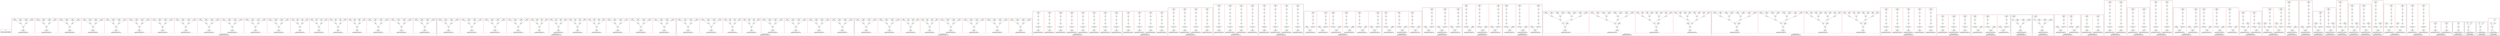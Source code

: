 strict digraph {
rankdir=BT
subgraph {
Stats [shape=plaintext]
cluster=true
label="Total loads executed: 4636245852\nTotal stores executed: 3984042872"
}
subgraph {
subgraph {
"0_0_578" [label="FAdd"]
"0_0_577" [label="Load\n38400256"]
"0_0_578" -> "0_0_577"
"0_0_592" [label="FAdd"]
"0_0_561" [label="FAdd"]
"0_0_592" -> "0_0_561"
"0_0_558" [label="Load\n38400256"]
"0_0_561" -> "0_0_558"
"0_0_560" [label="Load\n38400256"]
"0_0_561" -> "0_0_560"
"0_0_575" [label="Load\n38400256"]
"0_0_578" -> "0_0_575"
"0_0_592" -> "0_0_578"
{
rank=min
"0_0_593" [label="Store\n38400256"]
}
"0_0_593" -> "0_0_592"
cluster=true
label="Dynamic executions: 38400256\nCaptured memory operations: 2.2%"
}
subgraph {
"0_1_947" [label="FAdd"]
"0_1_917" [label="FAdd"]
"0_1_947" -> "0_1_917"
"0_1_916" [label="Load\n38400512"]
"0_1_917" -> "0_1_916"
"0_1_933" [label="FAdd"]
"0_1_932" [label="Load\n38400512"]
"0_1_933" -> "0_1_932"
"0_1_930" [label="Load\n38400512"]
"0_1_933" -> "0_1_930"
{
rank=min
"0_1_948" [label="Store\n38400512"]
}
"0_1_948" -> "0_1_947"
"0_1_914" [label="Load\n38400512"]
"0_1_917" -> "0_1_914"
"0_1_947" -> "0_1_933"
cluster=true
label="Dynamic executions: 38400512\nCaptured memory operations: 2.2%"
color=red
}
subgraph {
"0_2_949" [label="FAdd"]
"0_2_926" [label="FAdd"]
"0_2_949" -> "0_2_926"
"0_2_944" [label="FAdd"]
"0_2_943" [label="Load\n38400512"]
"0_2_944" -> "0_2_943"
{
rank=min
"0_2_950" [label="Store\n38400512"]
}
"0_2_950" -> "0_2_949"
"0_2_925" [label="Load\n38400512"]
"0_2_926" -> "0_2_925"
"0_2_949" -> "0_2_944"
"0_2_920" [label="Load\n38400512"]
"0_2_926" -> "0_2_920"
"0_2_938" [label="Load\n38400512"]
"0_2_944" -> "0_2_938"
cluster=true
label="Dynamic executions: 38400512\nCaptured memory operations: 2.2%"
color=red
}
subgraph {
"0_3_1007" [label="FAdd"]
"0_3_1006" [label="Load\n300003"]
"0_3_1007" -> "0_3_1006"
"0_3_995" [label="FAdd"]
"0_3_992" [label="Load\n300003"]
"0_3_995" -> "0_3_992"
{
rank=min
"0_3_1016" [label="Store\n300003"]
}
"0_3_1015" [label="FAdd"]
"0_3_1016" -> "0_3_1015"
"0_3_1004" [label="Load\n300003"]
"0_3_1007" -> "0_3_1004"
"0_3_1015" -> "0_3_1007"
"0_3_1015" -> "0_3_995"
"0_3_994" [label="Load\n300003"]
"0_3_995" -> "0_3_994"
cluster=true
label="Dynamic executions: 300003\nCaptured memory operations: 0.0%"
color=red
}
subgraph {
"0_4_1017" [label="FAdd"]
"0_4_1000" [label="FAdd"]
"0_4_1017" -> "0_4_1000"
"0_4_999" [label="Load\n300003"]
"0_4_1000" -> "0_4_999"
"0_4_997" [label="Load\n300003"]
"0_4_1000" -> "0_4_997"
{
rank=min
"0_4_1018" [label="Store\n300003"]
}
"0_4_1018" -> "0_4_1017"
"0_4_1012" [label="FAdd"]
"0_4_1009" [label="Load\n300003"]
"0_4_1012" -> "0_4_1009"
"0_4_1011" [label="Load\n300003"]
"0_4_1012" -> "0_4_1011"
"0_4_1017" -> "0_4_1012"
cluster=true
label="Dynamic executions: 300003\nCaptured memory operations: 0.0%"
color=red
}
subgraph {
"0_5_1057" [label="FAdd"]
"0_5_1049" [label="FAdd"]
"0_5_1057" -> "0_5_1049"
"0_5_1037" [label="FAdd"]
"0_5_1036" [label="Load\n300003"]
"0_5_1037" -> "0_5_1036"
"0_5_1057" -> "0_5_1037"
"0_5_1034" [label="Load\n300003"]
"0_5_1037" -> "0_5_1034"
"0_5_1046" [label="Load\n300003"]
"0_5_1049" -> "0_5_1046"
"0_5_1048" [label="Load\n300003"]
"0_5_1049" -> "0_5_1048"
{
rank=min
"0_5_1058" [label="Store\n300003"]
}
"0_5_1058" -> "0_5_1057"
cluster=true
label="Dynamic executions: 300003\nCaptured memory operations: 0.0%"
color=red
}
subgraph {
"0_6_1054" [label="FAdd"]
"0_6_1051" [label="Load\n300003"]
"0_6_1054" -> "0_6_1051"
"0_6_1059" [label="FAdd"]
"0_6_1059" -> "0_6_1054"
"0_6_1042" [label="FAdd"]
"0_6_1039" [label="Load\n300003"]
"0_6_1042" -> "0_6_1039"
{
rank=min
"0_6_1060" [label="Store\n300003"]
}
"0_6_1060" -> "0_6_1059"
"0_6_1059" -> "0_6_1042"
"0_6_1041" [label="Load\n300003"]
"0_6_1042" -> "0_6_1041"
"0_6_1053" [label="Load\n300003"]
"0_6_1054" -> "0_6_1053"
cluster=true
label="Dynamic executions: 300003\nCaptured memory operations: 0.0%"
color=red
}
subgraph {
"0_7_1135" [label="FAdd"]
"0_7_1109" [label="FAdd"]
"0_7_1135" -> "0_7_1109"
"0_7_1125" [label="FAdd"]
"0_7_1121" [label="Load\n38100381"]
"0_7_1125" -> "0_7_1121"
"0_7_1124" [label="Load\n38100381"]
"0_7_1125" -> "0_7_1124"
"0_7_1135" -> "0_7_1125"
{
rank=min
"0_7_1136" [label="Store\n38100381"]
}
"0_7_1136" -> "0_7_1135"
"0_7_1105" [label="Load\n38100381"]
"0_7_1109" -> "0_7_1105"
"0_7_1108" [label="Load\n38100381"]
"0_7_1109" -> "0_7_1108"
cluster=true
label="Dynamic executions: 38100381\nCaptured memory operations: 2.2%"
color=red
}
subgraph {
{
rank=min
"0_8_1138" [label="Store\n38100381"]
}
"0_8_1137" [label="FAdd"]
"0_8_1138" -> "0_8_1137"
"0_8_1116" [label="FAdd"]
"0_8_1112" [label="Load\n38100381"]
"0_8_1116" -> "0_8_1112"
"0_8_1132" [label="FAdd"]
"0_8_1137" -> "0_8_1132"
"0_8_1128" [label="Load\n38100381"]
"0_8_1132" -> "0_8_1128"
"0_8_1115" [label="Load\n38100381"]
"0_8_1116" -> "0_8_1115"
"0_8_1137" -> "0_8_1116"
"0_8_1131" [label="Load\n38100381"]
"0_8_1132" -> "0_8_1131"
cluster=true
label="Dynamic executions: 38100381\nCaptured memory operations: 2.2%"
color=red
}
subgraph {
"0_9_1182" [label="FAdd"]
"0_9_1178" [label="Load\n38100381"]
"0_9_1182" -> "0_9_1178"
"0_9_1181" [label="Load\n38100381"]
"0_9_1182" -> "0_9_1181"
"0_9_1208" [label="FAdd"]
"0_9_1208" -> "0_9_1182"
"0_9_1198" [label="FAdd"]
"0_9_1197" [label="Load\n38100381"]
"0_9_1198" -> "0_9_1197"
"0_9_1208" -> "0_9_1198"
{
rank=min
"0_9_1209" [label="Store\n38100381"]
}
"0_9_1209" -> "0_9_1208"
"0_9_1194" [label="Load\n38100381"]
"0_9_1198" -> "0_9_1194"
cluster=true
label="Dynamic executions: 38100381\nCaptured memory operations: 2.2%"
color=red
}
subgraph {
"0_10_1189" [label="FAdd"]
"0_10_1188" [label="Load\n38100381"]
"0_10_1189" -> "0_10_1188"
"0_10_1185" [label="Load\n38100381"]
"0_10_1189" -> "0_10_1185"
"0_10_1205" [label="FAdd"]
"0_10_1201" [label="Load\n38100381"]
"0_10_1205" -> "0_10_1201"
"0_10_1210" [label="FAdd"]
"0_10_1210" -> "0_10_1205"
{
rank=min
"0_10_1211" [label="Store\n38100381"]
}
"0_10_1211" -> "0_10_1210"
"0_10_1204" [label="Load\n38100381"]
"0_10_1205" -> "0_10_1204"
"0_10_1210" -> "0_10_1189"
cluster=true
label="Dynamic executions: 38100381\nCaptured memory operations: 2.2%"
color=red
}
subgraph {
"0_11_1282" [label="FAdd"]
"0_11_1272" [label="FAdd"]
"0_11_1282" -> "0_11_1272"
"0_11_1269" [label="Load\n25200252"]
"0_11_1272" -> "0_11_1269"
"0_11_1258" [label="FAdd"]
"0_11_1257" [label="Load\n25200252"]
"0_11_1258" -> "0_11_1257"
"0_11_1282" -> "0_11_1258"
"0_11_1271" [label="Load\n25200252"]
"0_11_1272" -> "0_11_1271"
"0_11_1255" [label="Load\n25200252"]
"0_11_1258" -> "0_11_1255"
{
rank=min
"0_11_1283" [label="Store\n25200252"]
}
"0_11_1283" -> "0_11_1282"
cluster=true
label="Dynamic executions: 25200252\nCaptured memory operations: 1.4%"
color=red
}
subgraph {
{
rank=min
"0_12_1285" [label="Store\n25200252"]
}
"0_12_1284" [label="FAdd"]
"0_12_1285" -> "0_12_1284"
"0_12_1279" [label="FAdd"]
"0_12_1275" [label="Load\n25200252"]
"0_12_1279" -> "0_12_1275"
"0_12_1278" [label="Load\n25200252"]
"0_12_1279" -> "0_12_1278"
"0_12_1284" -> "0_12_1279"
"0_12_1265" [label="FAdd"]
"0_12_1264" [label="Load\n25200252"]
"0_12_1265" -> "0_12_1264"
"0_12_1261" [label="Load\n25200252"]
"0_12_1265" -> "0_12_1261"
"0_12_1284" -> "0_12_1265"
cluster=true
label="Dynamic executions: 25200252\nCaptured memory operations: 1.4%"
color=red
}
subgraph {
{
rank=min
"0_13_1345" [label="Store\n25200252"]
}
"0_13_1344" [label="FAdd"]
"0_13_1345" -> "0_13_1344"
"0_13_1334" [label="FAdd"]
"0_13_1331" [label="Load\n25200252"]
"0_13_1334" -> "0_13_1331"
"0_13_1344" -> "0_13_1334"
"0_13_1320" [label="FAdd"]
"0_13_1319" [label="Load\n25200252"]
"0_13_1320" -> "0_13_1319"
"0_13_1333" [label="Load\n25200252"]
"0_13_1334" -> "0_13_1333"
"0_13_1344" -> "0_13_1320"
"0_13_1317" [label="Load\n25200252"]
"0_13_1320" -> "0_13_1317"
cluster=true
label="Dynamic executions: 25200252\nCaptured memory operations: 1.4%"
color=red
}
subgraph {
"0_14_1341" [label="FAdd"]
"0_14_1340" [label="Load\n25200252"]
"0_14_1341" -> "0_14_1340"
"0_14_1327" [label="FAdd"]
"0_14_1323" [label="Load\n25200252"]
"0_14_1327" -> "0_14_1323"
"0_14_1326" [label="Load\n25200252"]
"0_14_1327" -> "0_14_1326"
"0_14_1346" [label="FAdd"]
"0_14_1346" -> "0_14_1327"
{
rank=min
"0_14_1347" [label="Store\n25200252"]
}
"0_14_1347" -> "0_14_1346"
"0_14_1337" [label="Load\n25200252"]
"0_14_1341" -> "0_14_1337"
"0_14_1346" -> "0_14_1341"
cluster=true
label="Dynamic executions: 25200252\nCaptured memory operations: 1.4%"
color=red
}
subgraph {
"0_15_1437" [label="FAdd"]
"0_15_1434" [label="Load\n90000900"]
"0_15_1437" -> "0_15_1434"
{
rank=min
"0_15_1448" [label="Store\n90000900"]
}
"0_15_1447" [label="FAdd"]
"0_15_1448" -> "0_15_1447"
"0_15_1436" [label="Load\n90000900"]
"0_15_1437" -> "0_15_1436"
"0_15_1423" [label="FAdd"]
"0_15_1422" [label="Load\n90000900"]
"0_15_1423" -> "0_15_1422"
"0_15_1420" [label="Load\n90000900"]
"0_15_1423" -> "0_15_1420"
"0_15_1447" -> "0_15_1437"
"0_15_1447" -> "0_15_1423"
cluster=true
label="Dynamic executions: 90000900\nCaptured memory operations: 5.2%"
color=red
}
subgraph {
"0_16_1444" [label="FAdd"]
"0_16_1443" [label="Load\n90000900"]
"0_16_1444" -> "0_16_1443"
"0_16_1449" [label="FAdd"]
"0_16_1430" [label="FAdd"]
"0_16_1449" -> "0_16_1430"
"0_16_1429" [label="Load\n90000900"]
"0_16_1430" -> "0_16_1429"
{
rank=min
"0_16_1450" [label="Store\n90000900"]
}
"0_16_1450" -> "0_16_1449"
"0_16_1449" -> "0_16_1444"
"0_16_1440" [label="Load\n90000900"]
"0_16_1444" -> "0_16_1440"
"0_16_1426" [label="Load\n90000900"]
"0_16_1430" -> "0_16_1426"
cluster=true
label="Dynamic executions: 90000900\nCaptured memory operations: 5.2%"
color=red
}
subgraph {
"0_17_1504" [label="FAdd"]
"0_17_1503" [label="Load\n90000900"]
"0_17_1504" -> "0_17_1503"
"0_17_1530" [label="FAdd"]
"0_17_1530" -> "0_17_1504"
{
rank=min
"0_17_1531" [label="Store\n90000900"]
}
"0_17_1531" -> "0_17_1530"
"0_17_1520" [label="FAdd"]
"0_17_1517" [label="Load\n90000900"]
"0_17_1520" -> "0_17_1517"
"0_17_1519" [label="Load\n90000900"]
"0_17_1520" -> "0_17_1519"
"0_17_1530" -> "0_17_1520"
"0_17_1501" [label="Load\n90000900"]
"0_17_1504" -> "0_17_1501"
cluster=true
label="Dynamic executions: 90000900\nCaptured memory operations: 5.2%"
color=red
}
subgraph {
"0_18_1513" [label="FAdd"]
"0_18_1512" [label="Load\n90000900"]
"0_18_1513" -> "0_18_1512"
"0_18_1532" [label="FAdd"]
"0_18_1532" -> "0_18_1513"
{
rank=min
"0_18_1533" [label="Store\n90000900"]
}
"0_18_1533" -> "0_18_1532"
"0_18_1527" [label="FAdd"]
"0_18_1526" [label="Load\n90000900"]
"0_18_1527" -> "0_18_1526"
"0_18_1532" -> "0_18_1527"
"0_18_1509" [label="Load\n90000900"]
"0_18_1513" -> "0_18_1509"
"0_18_1523" [label="Load\n90000900"]
"0_18_1527" -> "0_18_1523"
cluster=true
label="Dynamic executions: 90000900\nCaptured memory operations: 5.2%"
color=red
}
cluster=true
label="Static occurrences: 19\nDynamic executions: 729607424\nCaptured memory operations: 42.3%"
}
subgraph {
subgraph {
"1_0_596" [label="FSub"]
"1_0_561" [label="FAdd"]
"1_0_596" -> "1_0_561"
"1_0_578" [label="FAdd"]
"1_0_577" [label="Load\n38400256"]
"1_0_578" -> "1_0_577"
"1_0_558" [label="Load\n38400256"]
"1_0_561" -> "1_0_558"
"1_0_560" [label="Load\n38400256"]
"1_0_561" -> "1_0_560"
"1_0_596" -> "1_0_578"
"1_0_575" [label="Load\n38400256"]
"1_0_578" -> "1_0_575"
{
rank=min
"1_0_597" [label="Store\n38400256"]
}
"1_0_597" -> "1_0_596"
cluster=true
label="Dynamic executions: 38400256\nCaptured memory operations: 2.2%"
color=red
}
subgraph {
"1_1_917" [label="FAdd"]
"1_1_916" [label="Load\n38400512"]
"1_1_917" -> "1_1_916"
"1_1_933" [label="FAdd"]
"1_1_932" [label="Load\n38400512"]
"1_1_933" -> "1_1_932"
"1_1_951" [label="FSub"]
"1_1_951" -> "1_1_917"
"1_1_930" [label="Load\n38400512"]
"1_1_933" -> "1_1_930"
{
rank=min
"1_1_952" [label="Store\n38400512"]
}
"1_1_952" -> "1_1_951"
"1_1_951" -> "1_1_933"
"1_1_914" [label="Load\n38400512"]
"1_1_917" -> "1_1_914"
cluster=true
label="Dynamic executions: 38400512\nCaptured memory operations: 2.2%"
color=red
}
subgraph {
"1_2_944" [label="FAdd"]
"1_2_943" [label="Load\n38400512"]
"1_2_944" -> "1_2_943"
"1_2_953" [label="FSub"]
"1_2_953" -> "1_2_944"
"1_2_926" [label="FAdd"]
"1_2_953" -> "1_2_926"
"1_2_925" [label="Load\n38400512"]
"1_2_926" -> "1_2_925"
"1_2_920" [label="Load\n38400512"]
"1_2_926" -> "1_2_920"
{
rank=min
"1_2_954" [label="Store\n38400512"]
}
"1_2_954" -> "1_2_953"
"1_2_938" [label="Load\n38400512"]
"1_2_944" -> "1_2_938"
cluster=true
label="Dynamic executions: 38400512\nCaptured memory operations: 2.2%"
color=red
}
subgraph {
"1_3_1007" [label="FAdd"]
"1_3_1006" [label="Load\n300003"]
"1_3_1007" -> "1_3_1006"
"1_3_1019" [label="FSub"]
"1_3_1019" -> "1_3_1007"
"1_3_995" [label="FAdd"]
"1_3_1019" -> "1_3_995"
"1_3_992" [label="Load\n300003"]
"1_3_995" -> "1_3_992"
"1_3_1004" [label="Load\n300003"]
"1_3_1007" -> "1_3_1004"
{
rank=min
"1_3_1020" [label="Store\n300003"]
}
"1_3_1020" -> "1_3_1019"
"1_3_994" [label="Load\n300003"]
"1_3_995" -> "1_3_994"
cluster=true
label="Dynamic executions: 300003\nCaptured memory operations: 0.0%"
color=red
}
subgraph {
{
rank=min
"1_4_1022" [label="Store\n300003"]
}
"1_4_1021" [label="FSub"]
"1_4_1022" -> "1_4_1021"
"1_4_1000" [label="FAdd"]
"1_4_999" [label="Load\n300003"]
"1_4_1000" -> "1_4_999"
"1_4_997" [label="Load\n300003"]
"1_4_1000" -> "1_4_997"
"1_4_1012" [label="FAdd"]
"1_4_1009" [label="Load\n300003"]
"1_4_1012" -> "1_4_1009"
"1_4_1011" [label="Load\n300003"]
"1_4_1012" -> "1_4_1011"
"1_4_1021" -> "1_4_1000"
"1_4_1021" -> "1_4_1012"
cluster=true
label="Dynamic executions: 300003\nCaptured memory operations: 0.0%"
color=red
}
subgraph {
"1_5_1054" [label="FAdd"]
"1_5_1051" [label="Load\n300003"]
"1_5_1054" -> "1_5_1051"
"1_5_1061" [label="FSub"]
"1_5_1061" -> "1_5_1054"
{
rank=min
"1_5_1062" [label="Store\n300003"]
}
"1_5_1062" -> "1_5_1061"
"1_5_1042" [label="FAdd"]
"1_5_1039" [label="Load\n300003"]
"1_5_1042" -> "1_5_1039"
"1_5_1061" -> "1_5_1042"
"1_5_1041" [label="Load\n300003"]
"1_5_1042" -> "1_5_1041"
"1_5_1053" [label="Load\n300003"]
"1_5_1054" -> "1_5_1053"
cluster=true
label="Dynamic executions: 300003\nCaptured memory operations: 0.0%"
color=red
}
subgraph {
"1_6_1063" [label="FSub"]
"1_6_1049" [label="FAdd"]
"1_6_1063" -> "1_6_1049"
"1_6_1037" [label="FAdd"]
"1_6_1036" [label="Load\n300003"]
"1_6_1037" -> "1_6_1036"
"1_6_1034" [label="Load\n300003"]
"1_6_1037" -> "1_6_1034"
"1_6_1046" [label="Load\n300003"]
"1_6_1049" -> "1_6_1046"
"1_6_1048" [label="Load\n300003"]
"1_6_1049" -> "1_6_1048"
{
rank=min
"1_6_1064" [label="Store\n300003"]
}
"1_6_1064" -> "1_6_1063"
"1_6_1063" -> "1_6_1037"
cluster=true
label="Dynamic executions: 300003\nCaptured memory operations: 0.0%"
color=red
}
subgraph {
{
rank=min
"1_7_1287" [label="Store\n25200252"]
}
"1_7_1286" [label="FSub"]
"1_7_1287" -> "1_7_1286"
"1_7_1272" [label="FAdd"]
"1_7_1286" -> "1_7_1272"
"1_7_1269" [label="Load\n25200252"]
"1_7_1272" -> "1_7_1269"
"1_7_1258" [label="FAdd"]
"1_7_1257" [label="Load\n25200252"]
"1_7_1258" -> "1_7_1257"
"1_7_1286" -> "1_7_1258"
"1_7_1255" [label="Load\n25200252"]
"1_7_1258" -> "1_7_1255"
"1_7_1271" [label="Load\n25200252"]
"1_7_1272" -> "1_7_1271"
cluster=true
label="Dynamic executions: 25200252\nCaptured memory operations: 1.4%"
color=red
}
subgraph {
"1_8_1279" [label="FAdd"]
"1_8_1275" [label="Load\n25200252"]
"1_8_1279" -> "1_8_1275"
"1_8_1278" [label="Load\n25200252"]
"1_8_1279" -> "1_8_1278"
"1_8_1288" [label="FSub"]
"1_8_1288" -> "1_8_1279"
"1_8_1265" [label="FAdd"]
"1_8_1288" -> "1_8_1265"
"1_8_1264" [label="Load\n25200252"]
"1_8_1265" -> "1_8_1264"
"1_8_1261" [label="Load\n25200252"]
"1_8_1265" -> "1_8_1261"
{
rank=min
"1_8_1289" [label="Store\n25200252"]
}
"1_8_1289" -> "1_8_1288"
cluster=true
label="Dynamic executions: 25200252\nCaptured memory operations: 1.4%"
color=red
}
subgraph {
"1_9_1341" [label="FAdd"]
"1_9_1340" [label="Load\n25200252"]
"1_9_1341" -> "1_9_1340"
"1_9_1348" [label="FSub"]
"1_9_1327" [label="FAdd"]
"1_9_1348" -> "1_9_1327"
{
rank=min
"1_9_1349" [label="Store\n25200252"]
}
"1_9_1349" -> "1_9_1348"
"1_9_1323" [label="Load\n25200252"]
"1_9_1327" -> "1_9_1323"
"1_9_1326" [label="Load\n25200252"]
"1_9_1327" -> "1_9_1326"
"1_9_1348" -> "1_9_1341"
"1_9_1337" [label="Load\n25200252"]
"1_9_1341" -> "1_9_1337"
cluster=true
label="Dynamic executions: 25200252\nCaptured memory operations: 1.4%"
color=red
}
subgraph {
"1_10_1350" [label="FSub"]
"1_10_1320" [label="FAdd"]
"1_10_1350" -> "1_10_1320"
"1_10_1334" [label="FAdd"]
"1_10_1331" [label="Load\n25200252"]
"1_10_1334" -> "1_10_1331"
{
rank=min
"1_10_1351" [label="Store\n25200252"]
}
"1_10_1351" -> "1_10_1350"
"1_10_1319" [label="Load\n25200252"]
"1_10_1320" -> "1_10_1319"
"1_10_1350" -> "1_10_1334"
"1_10_1333" [label="Load\n25200252"]
"1_10_1334" -> "1_10_1333"
"1_10_1317" [label="Load\n25200252"]
"1_10_1320" -> "1_10_1317"
cluster=true
label="Dynamic executions: 25200252\nCaptured memory operations: 1.4%"
color=red
}
cluster=true
label="Static occurrences: 11\nDynamic executions: 217202300\nCaptured memory operations: 12.5%"
}
subgraph {
subgraph {
"2_0_604" [label="FAdd"]
"2_0_572" [label="FSub"]
"2_0_604" -> "2_0_572"
"2_0_591" [label="FSub"]
"2_0_588" [label="Load\n38400256"]
"2_0_591" -> "2_0_588"
{
rank=min
"2_0_605" [label="Store\n38400256"]
}
"2_0_605" -> "2_0_604"
"2_0_604" -> "2_0_591"
"2_0_583" [label="Load\n38400256"]
"2_0_591" -> "2_0_583"
"2_0_558" [label="Load\n38400256"]
"2_0_572" -> "2_0_558"
"2_0_560" [label="Load\n38400256"]
"2_0_572" -> "2_0_560"
cluster=true
label="Dynamic executions: 38400256\nCaptured memory operations: 2.2%"
color=red
}
subgraph {
"2_1_573" [label="FSub"]
"2_1_570" [label="Load\n38400256"]
"2_1_573" -> "2_1_570"
"2_1_606" [label="FAdd"]
"2_1_606" -> "2_1_573"
"2_1_590" [label="FSub"]
"2_1_575" [label="Load\n38400256"]
"2_1_590" -> "2_1_575"
"2_1_564" [label="Load\n38400256"]
"2_1_573" -> "2_1_564"
{
rank=min
"2_1_607" [label="Store\n38400256"]
}
"2_1_607" -> "2_1_606"
"2_1_606" -> "2_1_590"
"2_1_577" [label="Load\n38400256"]
"2_1_590" -> "2_1_577"
cluster=true
label="Dynamic executions: 38400256\nCaptured memory operations: 2.2%"
color=red
}
subgraph {
"2_2_928" [label="FSub"]
"2_2_920" [label="Load\n38400512"]
"2_2_928" -> "2_2_920"
"2_2_957" [label="FAdd"]
"2_2_945" [label="FSub"]
"2_2_957" -> "2_2_945"
{
rank=min
"2_2_958" [label="Store\n38400512"]
}
"2_2_958" -> "2_2_957"
"2_2_932" [label="Load\n38400512"]
"2_2_945" -> "2_2_932"
"2_2_957" -> "2_2_928"
"2_2_930" [label="Load\n38400512"]
"2_2_945" -> "2_2_930"
"2_2_925" [label="Load\n38400512"]
"2_2_928" -> "2_2_925"
cluster=true
label="Dynamic executions: 38400512\nCaptured memory operations: 2.2%"
color=red
}
subgraph {
{
rank=min
"2_3_960" [label="Store\n38400512"]
}
"2_3_959" [label="FAdd"]
"2_3_960" -> "2_3_959"
"2_3_927" [label="FSub"]
"2_3_914" [label="Load\n38400512"]
"2_3_927" -> "2_3_914"
"2_3_946" [label="FSub"]
"2_3_938" [label="Load\n38400512"]
"2_3_946" -> "2_3_938"
"2_3_959" -> "2_3_946"
"2_3_943" [label="Load\n38400512"]
"2_3_946" -> "2_3_943"
"2_3_959" -> "2_3_927"
"2_3_916" [label="Load\n38400512"]
"2_3_927" -> "2_3_916"
cluster=true
label="Dynamic executions: 38400512\nCaptured memory operations: 2.2%"
color=red
}
subgraph {
"2_4_1002" [label="FSub"]
"2_4_997" [label="Load\n300003"]
"2_4_1002" -> "2_4_997"
{
rank=min
"2_4_1026" [label="Store\n300003"]
}
"2_4_1025" [label="FAdd"]
"2_4_1026" -> "2_4_1025"
"2_4_1025" -> "2_4_1002"
"2_4_999" [label="Load\n300003"]
"2_4_1002" -> "2_4_999"
"2_4_1013" [label="FSub"]
"2_4_1025" -> "2_4_1013"
"2_4_1006" [label="Load\n300003"]
"2_4_1013" -> "2_4_1006"
"2_4_1004" [label="Load\n300003"]
"2_4_1013" -> "2_4_1004"
cluster=true
label="Dynamic executions: 300003\nCaptured memory operations: 0.0%"
color=red
}
subgraph {
{
rank=min
"2_5_1028" [label="Store\n300003"]
}
"2_5_1027" [label="FAdd"]
"2_5_1028" -> "2_5_1027"
"2_5_1014" [label="FSub"]
"2_5_1009" [label="Load\n300003"]
"2_5_1014" -> "2_5_1009"
"2_5_1001" [label="FSub"]
"2_5_992" [label="Load\n300003"]
"2_5_1001" -> "2_5_992"
"2_5_1027" -> "2_5_1014"
"2_5_1011" [label="Load\n300003"]
"2_5_1014" -> "2_5_1011"
"2_5_1027" -> "2_5_1001"
"2_5_994" [label="Load\n300003"]
"2_5_1001" -> "2_5_994"
cluster=true
label="Dynamic executions: 300003\nCaptured memory operations: 0.0%"
color=red
}
subgraph {
"2_6_1292" [label="FAdd"]
"2_6_1267" [label="FSub"]
"2_6_1292" -> "2_6_1267"
"2_6_1280" [label="FSub"]
"2_6_1292" -> "2_6_1280"
"2_6_1271" [label="Load\n25200252"]
"2_6_1280" -> "2_6_1271"
"2_6_1261" [label="Load\n25200252"]
"2_6_1267" -> "2_6_1261"
{
rank=min
"2_6_1293" [label="Store\n25200252"]
}
"2_6_1293" -> "2_6_1292"
"2_6_1264" [label="Load\n25200252"]
"2_6_1267" -> "2_6_1264"
"2_6_1269" [label="Load\n25200252"]
"2_6_1280" -> "2_6_1269"
cluster=true
label="Dynamic executions: 25200252\nCaptured memory operations: 1.4%"
color=red
}
subgraph {
"2_7_1294" [label="FAdd"]
"2_7_1266" [label="FSub"]
"2_7_1294" -> "2_7_1266"
"2_7_1281" [label="FSub"]
"2_7_1294" -> "2_7_1281"
"2_7_1275" [label="Load\n25200252"]
"2_7_1281" -> "2_7_1275"
"2_7_1278" [label="Load\n25200252"]
"2_7_1281" -> "2_7_1278"
{
rank=min
"2_7_1295" [label="Store\n25200252"]
}
"2_7_1295" -> "2_7_1294"
"2_7_1255" [label="Load\n25200252"]
"2_7_1266" -> "2_7_1255"
"2_7_1257" [label="Load\n25200252"]
"2_7_1266" -> "2_7_1257"
cluster=true
label="Dynamic executions: 25200252\nCaptured memory operations: 1.4%"
color=red
}
cluster=true
label="Static occurrences: 8\nDynamic executions: 204602046\nCaptured memory operations: 11.8%"
}
subgraph {
subgraph {
"3_0_591" [label="FSub"]
"3_0_588" [label="Load\n38400256"]
"3_0_591" -> "3_0_588"
{
rank=min
"3_0_601" [label="Store\n38400256"]
}
"3_0_600" [label="FSub"]
"3_0_601" -> "3_0_600"
"3_0_583" [label="Load\n38400256"]
"3_0_591" -> "3_0_583"
"3_0_572" [label="FSub"]
"3_0_558" [label="Load\n38400256"]
"3_0_572" -> "3_0_558"
"3_0_600" -> "3_0_591"
"3_0_600" -> "3_0_572"
"3_0_560" [label="Load\n38400256"]
"3_0_572" -> "3_0_560"
cluster=true
label="Dynamic executions: 38400256\nCaptured memory operations: 2.2%"
color=red
}
subgraph {
"3_1_573" [label="FSub"]
"3_1_570" [label="Load\n38400256"]
"3_1_573" -> "3_1_570"
"3_1_590" [label="FSub"]
"3_1_575" [label="Load\n38400256"]
"3_1_590" -> "3_1_575"
"3_1_564" [label="Load\n38400256"]
"3_1_573" -> "3_1_564"
"3_1_602" [label="FSub"]
"3_1_602" -> "3_1_573"
"3_1_577" [label="Load\n38400256"]
"3_1_590" -> "3_1_577"
{
rank=min
"3_1_603" [label="Store\n38400256"]
}
"3_1_603" -> "3_1_602"
"3_1_602" -> "3_1_590"
cluster=true
label="Dynamic executions: 38400256\nCaptured memory operations: 2.2%"
color=red
}
subgraph {
{
rank=min
"3_2_956" [label="Store\n38400512"]
}
"3_2_955" [label="FSub"]
"3_2_956" -> "3_2_955"
"3_2_927" [label="FSub"]
"3_2_955" -> "3_2_927"
"3_2_914" [label="Load\n38400512"]
"3_2_927" -> "3_2_914"
"3_2_946" [label="FSub"]
"3_2_938" [label="Load\n38400512"]
"3_2_946" -> "3_2_938"
"3_2_943" [label="Load\n38400512"]
"3_2_946" -> "3_2_943"
"3_2_955" -> "3_2_946"
"3_2_916" [label="Load\n38400512"]
"3_2_927" -> "3_2_916"
cluster=true
label="Dynamic executions: 38400512\nCaptured memory operations: 2.2%"
color=red
}
subgraph {
"3_3_928" [label="FSub"]
"3_3_920" [label="Load\n38400512"]
"3_3_928" -> "3_3_920"
{
rank=min
"3_3_962" [label="Store\n38400512"]
}
"3_3_961" [label="FSub"]
"3_3_962" -> "3_3_961"
"3_3_945" [label="FSub"]
"3_3_961" -> "3_3_945"
"3_3_932" [label="Load\n38400512"]
"3_3_945" -> "3_3_932"
"3_3_961" -> "3_3_928"
"3_3_930" [label="Load\n38400512"]
"3_3_945" -> "3_3_930"
"3_3_925" [label="Load\n38400512"]
"3_3_928" -> "3_3_925"
cluster=true
label="Dynamic executions: 38400512\nCaptured memory operations: 2.2%"
color=red
}
subgraph {
"3_4_1014" [label="FSub"]
"3_4_1009" [label="Load\n300003"]
"3_4_1014" -> "3_4_1009"
"3_4_1001" [label="FSub"]
"3_4_992" [label="Load\n300003"]
"3_4_1001" -> "3_4_992"
"3_4_1023" [label="FSub"]
"3_4_1023" -> "3_4_1001"
"3_4_1023" -> "3_4_1014"
"3_4_1011" [label="Load\n300003"]
"3_4_1014" -> "3_4_1011"
{
rank=min
"3_4_1024" [label="Store\n300003"]
}
"3_4_1024" -> "3_4_1023"
"3_4_994" [label="Load\n300003"]
"3_4_1001" -> "3_4_994"
cluster=true
label="Dynamic executions: 300003\nCaptured memory operations: 0.0%"
color=red
}
subgraph {
"3_5_1002" [label="FSub"]
"3_5_997" [label="Load\n300003"]
"3_5_1002" -> "3_5_997"
"3_5_999" [label="Load\n300003"]
"3_5_1002" -> "3_5_999"
{
rank=min
"3_5_1030" [label="Store\n300003"]
}
"3_5_1029" [label="FSub"]
"3_5_1030" -> "3_5_1029"
"3_5_1013" [label="FSub"]
"3_5_1006" [label="Load\n300003"]
"3_5_1013" -> "3_5_1006"
"3_5_1029" -> "3_5_1013"
"3_5_1029" -> "3_5_1002"
"3_5_1004" [label="Load\n300003"]
"3_5_1013" -> "3_5_1004"
cluster=true
label="Dynamic executions: 300003\nCaptured memory operations: 0.0%"
color=red
}
subgraph {
"3_6_1290" [label="FSub"]
"3_6_1266" [label="FSub"]
"3_6_1290" -> "3_6_1266"
"3_6_1281" [label="FSub"]
"3_6_1275" [label="Load\n25200252"]
"3_6_1281" -> "3_6_1275"
"3_6_1278" [label="Load\n25200252"]
"3_6_1281" -> "3_6_1278"
"3_6_1290" -> "3_6_1281"
{
rank=min
"3_6_1291" [label="Store\n25200252"]
}
"3_6_1291" -> "3_6_1290"
"3_6_1255" [label="Load\n25200252"]
"3_6_1266" -> "3_6_1255"
"3_6_1257" [label="Load\n25200252"]
"3_6_1266" -> "3_6_1257"
cluster=true
label="Dynamic executions: 25200252\nCaptured memory operations: 1.4%"
color=red
}
subgraph {
"3_7_1280" [label="FSub"]
"3_7_1271" [label="Load\n25200252"]
"3_7_1280" -> "3_7_1271"
"3_7_1296" [label="FSub"]
"3_7_1267" [label="FSub"]
"3_7_1296" -> "3_7_1267"
"3_7_1261" [label="Load\n25200252"]
"3_7_1267" -> "3_7_1261"
"3_7_1296" -> "3_7_1280"
"3_7_1264" [label="Load\n25200252"]
"3_7_1267" -> "3_7_1264"
"3_7_1269" [label="Load\n25200252"]
"3_7_1280" -> "3_7_1269"
{
rank=min
"3_7_1297" [label="Store\n25200252"]
}
"3_7_1297" -> "3_7_1296"
cluster=true
label="Dynamic executions: 25200252\nCaptured memory operations: 1.4%"
color=red
}
cluster=true
label="Static occurrences: 8\nDynamic executions: 204602046\nCaptured memory operations: 11.8%"
}
subgraph {
subgraph {
"4_0_334" [label="SExt"]
"4_0_333" [label="Add"]
"4_0_334" -> "4_0_333"
"4_0_323" [label="Add"]
"4_0_333" -> "4_0_323"
"4_0_335" [label="GetElementPtr"]
"4_0_335" -> "4_0_334"
"4_0_322" [label="Load\n18000120"]
"4_0_323" -> "4_0_322"
{
rank=min
"4_0_336" [label="Load\n18000120"]
}
"4_0_336" -> "4_0_335"
cluster=true
label="Dynamic executions: 18000120\nCaptured memory operations: 0.4%"
}
subgraph {
{
rank=min
"4_1_352" [label="Load\n18000120"]
}
"4_1_351" [label="GetElementPtr"]
"4_1_352" -> "4_1_351"
"4_1_350" [label="SExt"]
"4_1_351" -> "4_1_350"
"4_1_323" [label="Add"]
"4_1_322" [label="Load\n18000120"]
"4_1_323" -> "4_1_322"
"4_1_343" [label="Add"]
"4_1_343" -> "4_1_323"
"4_1_350" -> "4_1_343"
cluster=true
label="Dynamic executions: 18000120\nCaptured memory operations: 0.4%"
color=red
}
subgraph {
"4_2_412" [label="GetElementPtr"]
"4_2_411" [label="SExt"]
"4_2_412" -> "4_2_411"
"4_2_409" [label="Add"]
"4_2_406" [label="Load\n2400016"]
"4_2_409" -> "4_2_406"
"4_2_410" [label="Add"]
"4_2_410" -> "4_2_409"
"4_2_411" -> "4_2_410"
{
rank=min
"4_2_413" [label="Load\n2400016"]
}
"4_2_413" -> "4_2_412"
cluster=true
label="Dynamic executions: 2400016\nCaptured memory operations: 0.0%"
color=red
}
subgraph {
"4_3_409" [label="Add"]
"4_3_406" [label="Load\n2400016"]
"4_3_409" -> "4_3_406"
"4_3_416" [label="Add"]
"4_3_416" -> "4_3_409"
"4_3_418" [label="SExt"]
"4_3_418" -> "4_3_416"
"4_3_419" [label="GetElementPtr"]
"4_3_419" -> "4_3_418"
{
rank=min
"4_3_420" [label="Load\n2400016"]
}
"4_3_420" -> "4_3_419"
cluster=true
label="Dynamic executions: 2400016\nCaptured memory operations: 0.0%"
color=red
}
subgraph {
{
rank=min
"4_8_739" [label="Load\n18000268"]
}
"4_8_738" [label="GetElementPtr"]
"4_8_739" -> "4_8_738"
"4_8_736" [label="Add"]
"4_8_727" [label="Add"]
"4_8_736" -> "4_8_727"
"4_8_737" [label="SExt"]
"4_8_738" -> "4_8_737"
"4_8_737" -> "4_8_736"
"4_8_726" [label="Load\n18000268"]
"4_8_727" -> "4_8_726"
cluster=true
label="Dynamic executions: 18000268\nCaptured memory operations: 0.4%"
color=red
}
subgraph {
"4_9_751" [label="SExt"]
"4_9_745" [label="Add"]
"4_9_751" -> "4_9_745"
{
rank=min
"4_9_753" [label="Load\n18000268"]
}
"4_9_752" [label="GetElementPtr"]
"4_9_753" -> "4_9_752"
"4_9_752" -> "4_9_751"
"4_9_727" [label="Add"]
"4_9_745" -> "4_9_727"
"4_9_726" [label="Load\n18000268"]
"4_9_727" -> "4_9_726"
cluster=true
label="Dynamic executions: 18000268\nCaptured memory operations: 0.4%"
color=red
}
subgraph {
"4_10_811" [label="Add"]
"4_10_806" [label="Add"]
"4_10_811" -> "4_10_806"
"4_10_805" [label="Load\n2400040"]
"4_10_806" -> "4_10_805"
"4_10_812" [label="SExt"]
"4_10_812" -> "4_10_811"
"4_10_813" [label="GetElementPtr"]
"4_10_813" -> "4_10_812"
{
rank=min
"4_10_814" [label="Load\n2400040"]
}
"4_10_814" -> "4_10_813"
cluster=true
label="Dynamic executions: 2400040\nCaptured memory operations: 0.0%"
color=red
}
subgraph {
"4_11_816" [label="GetElementPtr"]
"4_11_815" [label="SExt"]
"4_11_816" -> "4_11_815"
"4_11_807" [label="Add"]
"4_11_806" [label="Add"]
"4_11_807" -> "4_11_806"
"4_11_815" -> "4_11_807"
"4_11_805" [label="Load\n2400040"]
"4_11_806" -> "4_11_805"
{
rank=min
"4_11_817" [label="Load\n2400040"]
}
"4_11_817" -> "4_11_816"
cluster=true
label="Dynamic executions: 2400040\nCaptured memory operations: 0.0%"
color=red
}
cluster=true
label="Static occurrences: 14\nDynamic executions: 81600888\nCaptured memory operations: 1.8%"
}
subgraph {
subgraph {
"5_0_314" [label="SExt"]
"5_0_313" [label="Load\n2250015"]
"5_0_314" -> "5_0_313"
"5_0_327" [label="GetElementPtr"]
"5_0_326" [label="Add"]
"5_0_327" -> "5_0_326"
{
rank=min
"5_0_328" [label="Load\n18000120"]
}
"5_0_328" -> "5_0_327"
"5_0_320" [label="Add"]
"5_0_320" -> "5_0_314"
"5_0_326" -> "5_0_320"
cluster=true
label="Dynamic executions: 18000120\nCaptured memory operations: 0.2%"
color=red
}
subgraph {
"5_1_314" [label="SExt"]
"5_1_313" [label="Load\n2250015"]
"5_1_314" -> "5_1_313"
"5_1_342" [label="Add"]
"5_1_320" [label="Add"]
"5_1_342" -> "5_1_320"
{
rank=min
"5_1_345" [label="Load\n18000120"]
}
"5_1_344" [label="GetElementPtr"]
"5_1_345" -> "5_1_344"
"5_1_320" -> "5_1_314"
"5_1_344" -> "5_1_342"
cluster=true
label="Dynamic executions: 18000120\nCaptured memory operations: 0.2%"
color=red
}
subgraph {
"5_4_718" [label="SExt"]
"5_4_717" [label="Load\n2250037"]
"5_4_718" -> "5_4_717"
"5_4_731" [label="GetElementPtr"]
"5_4_730" [label="Add"]
"5_4_731" -> "5_4_730"
"5_4_724" [label="Add"]
"5_4_730" -> "5_4_724"
"5_4_724" -> "5_4_718"
{
rank=min
"5_4_732" [label="Load\n18000268"]
}
"5_4_732" -> "5_4_731"
cluster=true
label="Dynamic executions: 18000268\nCaptured memory operations: 0.2%"
color=red
}
subgraph {
"5_5_718" [label="SExt"]
"5_5_717" [label="Load\n2250037"]
"5_5_718" -> "5_5_717"
{
rank=min
"5_5_747" [label="Load\n18000268"]
}
"5_5_746" [label="GetElementPtr"]
"5_5_747" -> "5_5_746"
"5_5_724" [label="Add"]
"5_5_724" -> "5_5_718"
"5_5_744" [label="Add"]
"5_5_746" -> "5_5_744"
"5_5_744" -> "5_5_724"
cluster=true
label="Dynamic executions: 18000268\nCaptured memory operations: 0.2%"
color=red
}
cluster=true
label="Static occurrences: 8\nDynamic executions: 72000776\nCaptured memory operations: 0.9%"
}
subgraph {
subgraph {
"6_0_314" [label="SExt"]
"6_0_313" [label="Load\n2250015"]
"6_0_314" -> "6_0_313"
{
rank=min
"6_0_348" [label="Load\n18000120"]
}
"6_0_347" [label="GetElementPtr"]
"6_0_348" -> "6_0_347"
"6_0_342" [label="Add"]
"6_0_320" [label="Add"]
"6_0_342" -> "6_0_320"
"6_0_346" [label="Add"]
"6_0_346" -> "6_0_342"
"6_0_320" -> "6_0_314"
"6_0_347" -> "6_0_346"
cluster=true
label="Dynamic executions: 18000120\nCaptured memory operations: 0.2%"
color=red
}
subgraph {
"6_1_342" [label="Add"]
"6_1_320" [label="Add"]
"6_1_342" -> "6_1_320"
"6_1_364" [label="GetElementPtr"]
"6_1_362" [label="Add"]
"6_1_364" -> "6_1_362"
"6_1_314" [label="SExt"]
"6_1_320" -> "6_1_314"
"6_1_313" [label="Load\n2250015"]
"6_1_314" -> "6_1_313"
{
rank=min
"6_1_365" [label="Load\n18000120"]
}
"6_1_365" -> "6_1_364"
"6_1_362" -> "6_1_342"
cluster=true
label="Dynamic executions: 18000120\nCaptured memory operations: 0.2%"
color=red
}
subgraph {
"6_3_718" [label="SExt"]
"6_3_717" [label="Load\n2250037"]
"6_3_718" -> "6_3_717"
"6_3_749" [label="GetElementPtr"]
"6_3_748" [label="Add"]
"6_3_749" -> "6_3_748"
"6_3_744" [label="Add"]
"6_3_748" -> "6_3_744"
{
rank=min
"6_3_750" [label="Load\n18000268"]
}
"6_3_750" -> "6_3_749"
"6_3_724" [label="Add"]
"6_3_724" -> "6_3_718"
"6_3_744" -> "6_3_724"
cluster=true
label="Dynamic executions: 18000268\nCaptured memory operations: 0.2%"
color=red
}
subgraph {
"6_4_718" [label="SExt"]
"6_4_717" [label="Load\n2250037"]
"6_4_718" -> "6_4_717"
"6_4_764" [label="GetElementPtr"]
"6_4_762" [label="Add"]
"6_4_764" -> "6_4_762"
{
rank=min
"6_4_765" [label="Load\n18000268"]
}
"6_4_765" -> "6_4_764"
"6_4_724" [label="Add"]
"6_4_724" -> "6_4_718"
"6_4_744" [label="Add"]
"6_4_762" -> "6_4_744"
"6_4_744" -> "6_4_724"
cluster=true
label="Dynamic executions: 18000268\nCaptured memory operations: 0.2%"
color=red
}
cluster=true
label="Static occurrences: 6\nDynamic executions: 72000776\nCaptured memory operations: 0.9%"
}
subgraph {
subgraph {
"7_0_375" [label="GetElementPtr"]
"7_0_374" [label="SExt"]
"7_0_375" -> "7_0_374"
"7_0_323" [label="Add"]
"7_0_322" [label="Load\n18000120"]
"7_0_323" -> "7_0_322"
"7_0_343" [label="Add"]
"7_0_343" -> "7_0_323"
"7_0_373" [label="Add"]
"7_0_374" -> "7_0_373"
"7_0_363" [label="Sub"]
"7_0_363" -> "7_0_343"
{
rank=min
"7_0_376" [label="Load\n18000120"]
}
"7_0_376" -> "7_0_375"
"7_0_373" -> "7_0_363"
cluster=true
label="Dynamic executions: 18000120\nCaptured memory operations: 0.4%"
color=red
}
subgraph {
"7_1_323" [label="Add"]
"7_1_322" [label="Load\n18000120"]
"7_1_323" -> "7_1_322"
"7_1_343" [label="Add"]
"7_1_343" -> "7_1_323"
"7_1_390" [label="SExt"]
"7_1_383" [label="Add"]
"7_1_390" -> "7_1_383"
{
rank=min
"7_1_392" [label="Load\n18000120"]
}
"7_1_391" [label="GetElementPtr"]
"7_1_392" -> "7_1_391"
"7_1_363" [label="Sub"]
"7_1_383" -> "7_1_363"
"7_1_363" -> "7_1_343"
"7_1_391" -> "7_1_390"
cluster=true
label="Dynamic executions: 18000120\nCaptured memory operations: 0.4%"
color=red
}
subgraph {
"7_2_773" [label="SExt"]
"7_2_772" [label="Add"]
"7_2_773" -> "7_2_772"
{
rank=min
"7_2_775" [label="Load\n18000268"]
}
"7_2_774" [label="GetElementPtr"]
"7_2_775" -> "7_2_774"
"7_2_763" [label="Sub"]
"7_2_772" -> "7_2_763"
"7_2_745" [label="Add"]
"7_2_763" -> "7_2_745"
"7_2_774" -> "7_2_773"
"7_2_727" [label="Add"]
"7_2_745" -> "7_2_727"
"7_2_726" [label="Load\n18000268"]
"7_2_727" -> "7_2_726"
cluster=true
label="Dynamic executions: 18000268\nCaptured memory operations: 0.4%"
color=red
}
subgraph {
"7_3_781" [label="Add"]
"7_3_763" [label="Sub"]
"7_3_781" -> "7_3_763"
"7_3_787" [label="SExt"]
"7_3_787" -> "7_3_781"
"7_3_745" [label="Add"]
"7_3_763" -> "7_3_745"
"7_3_788" [label="GetElementPtr"]
"7_3_788" -> "7_3_787"
"7_3_727" [label="Add"]
"7_3_745" -> "7_3_727"
{
rank=min
"7_3_789" [label="Load\n18000268"]
}
"7_3_789" -> "7_3_788"
"7_3_726" [label="Load\n18000268"]
"7_3_727" -> "7_3_726"
cluster=true
label="Dynamic executions: 18000268\nCaptured memory operations: 0.4%"
color=red
}
cluster=true
label="Static occurrences: 4\nDynamic executions: 72000776\nCaptured memory operations: 1.6%"
}
subgraph {
subgraph {
"8_0_366" [label="Add"]
"8_0_362" [label="Add"]
"8_0_366" -> "8_0_362"
{
rank=min
"8_0_368" [label="Load\n18000120"]
}
"8_0_367" [label="GetElementPtr"]
"8_0_368" -> "8_0_367"
"8_0_342" [label="Add"]
"8_0_320" [label="Add"]
"8_0_342" -> "8_0_320"
"8_0_314" [label="SExt"]
"8_0_320" -> "8_0_314"
"8_0_313" [label="Load\n2250015"]
"8_0_314" -> "8_0_313"
"8_0_367" -> "8_0_366"
"8_0_362" -> "8_0_342"
cluster=true
label="Dynamic executions: 18000120\nCaptured memory operations: 0.2%"
}
subgraph {
{
rank=min
"8_1_385" [label="Load\n18000120"]
}
"8_1_384" [label="GetElementPtr"]
"8_1_385" -> "8_1_384"
"8_1_342" [label="Add"]
"8_1_320" [label="Add"]
"8_1_342" -> "8_1_320"
"8_1_314" [label="SExt"]
"8_1_320" -> "8_1_314"
"8_1_382" [label="Add"]
"8_1_362" [label="Add"]
"8_1_382" -> "8_1_362"
"8_1_313" [label="Load\n2250015"]
"8_1_314" -> "8_1_313"
"8_1_384" -> "8_1_382"
"8_1_362" -> "8_1_342"
cluster=true
label="Dynamic executions: 18000120\nCaptured memory operations: 0.2%"
color=red
}
subgraph {
"8_2_718" [label="SExt"]
"8_2_717" [label="Load\n2250037"]
"8_2_718" -> "8_2_717"
"8_2_767" [label="GetElementPtr"]
"8_2_766" [label="Add"]
"8_2_767" -> "8_2_766"
{
rank=min
"8_2_768" [label="Load\n18000268"]
}
"8_2_768" -> "8_2_767"
"8_2_762" [label="Add"]
"8_2_766" -> "8_2_762"
"8_2_724" [label="Add"]
"8_2_724" -> "8_2_718"
"8_2_744" [label="Add"]
"8_2_762" -> "8_2_744"
"8_2_744" -> "8_2_724"
cluster=true
label="Dynamic executions: 18000268\nCaptured memory operations: 0.2%"
color=red
}
subgraph {
"8_3_718" [label="SExt"]
"8_3_717" [label="Load\n2250037"]
"8_3_718" -> "8_3_717"
"8_3_780" [label="Add"]
"8_3_762" [label="Add"]
"8_3_780" -> "8_3_762"
"8_3_782" [label="GetElementPtr"]
"8_3_782" -> "8_3_780"
{
rank=min
"8_3_783" [label="Load\n18000268"]
}
"8_3_783" -> "8_3_782"
"8_3_724" [label="Add"]
"8_3_724" -> "8_3_718"
"8_3_744" [label="Add"]
"8_3_762" -> "8_3_744"
"8_3_744" -> "8_3_724"
cluster=true
label="Dynamic executions: 18000268\nCaptured memory operations: 0.2%"
color=red
}
cluster=true
label="Static occurrences: 4\nDynamic executions: 72000776\nCaptured memory operations: 0.9%"
}
subgraph {
subgraph {
"9_0_323" [label="Add"]
"9_0_322" [label="Load\n18000120"]
"9_0_323" -> "9_0_322"
"9_0_343" [label="Add"]
"9_0_343" -> "9_0_323"
{
rank=min
"9_0_360" [label="Store\n18000120"]
}
"9_0_345" [label="Load\n18000120"]
"9_0_360" -> "9_0_345"
"9_0_350" [label="SExt"]
"9_0_350" -> "9_0_343"
"9_0_351" [label="GetElementPtr"]
"9_0_351" -> "9_0_350"
"9_0_360" -> "9_0_351"
cluster=true
label="Dynamic executions: 18000120\nCaptured memory operations: 0.6%"
color=red
}
subgraph {
"9_1_409" [label="Add"]
"9_1_406" [label="Load\n2400016"]
"9_1_409" -> "9_1_406"
"9_1_416" [label="Add"]
"9_1_416" -> "9_1_409"
{
rank=min
"9_1_434" [label="Store\n2400016"]
}
"9_1_419" [label="GetElementPtr"]
"9_1_434" -> "9_1_419"
"9_1_428" [label="Load\n2400016"]
"9_1_434" -> "9_1_428"
"9_1_418" [label="SExt"]
"9_1_418" -> "9_1_416"
"9_1_419" -> "9_1_418"
cluster=true
label="Dynamic executions: 2400016\nCaptured memory operations: 0.0%"
color=red
}
subgraph {
{
rank=min
"9_3_743" [label="Store\n18000268"]
}
"9_3_738" [label="GetElementPtr"]
"9_3_743" -> "9_3_738"
"9_3_736" [label="Add"]
"9_3_727" [label="Add"]
"9_3_736" -> "9_3_727"
"9_3_737" [label="SExt"]
"9_3_738" -> "9_3_737"
"9_3_732" [label="Load\n18000268"]
"9_3_743" -> "9_3_732"
"9_3_737" -> "9_3_736"
"9_3_726" [label="Load\n18000268"]
"9_3_727" -> "9_3_726"
cluster=true
label="Dynamic executions: 18000268\nCaptured memory operations: 0.6%"
color=red
}
subgraph {
"9_4_727" [label="Add"]
"9_4_726" [label="Load\n18000268"]
"9_4_727" -> "9_4_726"
"9_4_751" [label="SExt"]
"9_4_745" [label="Add"]
"9_4_751" -> "9_4_745"
"9_4_752" [label="GetElementPtr"]
"9_4_752" -> "9_4_751"
"9_4_745" -> "9_4_727"
{
rank=min
"9_4_760" [label="Store\n18000268"]
}
"9_4_760" -> "9_4_752"
"9_4_747" [label="Load\n18000268"]
"9_4_760" -> "9_4_747"
cluster=true
label="Dynamic executions: 18000268\nCaptured memory operations: 0.6%"
color=red
}
subgraph {
"9_5_811" [label="Add"]
"9_5_806" [label="Add"]
"9_5_811" -> "9_5_806"
{
rank=min
"9_5_823" [label="Store\n2400040"]
}
"9_5_821" [label="Load\n2400040"]
"9_5_823" -> "9_5_821"
"9_5_805" [label="Load\n2400040"]
"9_5_806" -> "9_5_805"
"9_5_812" [label="SExt"]
"9_5_812" -> "9_5_811"
"9_5_813" [label="GetElementPtr"]
"9_5_813" -> "9_5_812"
"9_5_823" -> "9_5_813"
cluster=true
label="Dynamic executions: 2400040\nCaptured memory operations: 0.0%"
color=red
}
subgraph {
{
rank=min
"9_6_824" [label="Store\n2400040"]
}
"9_6_810" [label="Load\n2400040"]
"9_6_824" -> "9_6_810"
"9_6_816" [label="GetElementPtr"]
"9_6_815" [label="SExt"]
"9_6_816" -> "9_6_815"
"9_6_807" [label="Add"]
"9_6_806" [label="Add"]
"9_6_807" -> "9_6_806"
"9_6_815" -> "9_6_807"
"9_6_805" [label="Load\n2400040"]
"9_6_806" -> "9_6_805"
"9_6_824" -> "9_6_816"
cluster=true
label="Dynamic executions: 2400040\nCaptured memory operations: 0.0%"
color=red
}
cluster=true
label="Static occurrences: 9\nDynamic executions: 61200752\nCaptured memory operations: 2.1%"
}
subgraph {
subgraph {
"10_0_314" [label="SExt"]
"10_0_313" [label="Load\n2250015"]
"10_0_314" -> "10_0_313"
"10_0_342" [label="Add"]
"10_0_320" [label="Add"]
"10_0_342" -> "10_0_320"
{
rank=min
"10_0_358" [label="Store\n18000120"]
}
"10_0_344" [label="GetElementPtr"]
"10_0_358" -> "10_0_344"
"10_0_352" [label="Load\n18000120"]
"10_0_358" -> "10_0_352"
"10_0_320" -> "10_0_314"
"10_0_344" -> "10_0_342"
cluster=true
label="Dynamic executions: 18000120\nCaptured memory operations: 0.4%"
color=red
}
subgraph {
"10_2_718" [label="SExt"]
"10_2_717" [label="Load\n2250037"]
"10_2_718" -> "10_2_717"
"10_2_731" [label="GetElementPtr"]
"10_2_730" [label="Add"]
"10_2_731" -> "10_2_730"
{
rank=min
"10_2_741" [label="Store\n18000268"]
}
"10_2_741" -> "10_2_731"
"10_2_739" [label="Load\n18000268"]
"10_2_741" -> "10_2_739"
"10_2_724" [label="Add"]
"10_2_730" -> "10_2_724"
"10_2_724" -> "10_2_718"
cluster=true
label="Dynamic executions: 18000268\nCaptured memory operations: 0.4%"
color=red
}
subgraph {
"10_3_718" [label="SExt"]
"10_3_717" [label="Load\n2250037"]
"10_3_718" -> "10_3_717"
"10_3_746" [label="GetElementPtr"]
"10_3_744" [label="Add"]
"10_3_746" -> "10_3_744"
{
rank=min
"10_3_758" [label="Store\n18000268"]
}
"10_3_758" -> "10_3_746"
"10_3_753" [label="Load\n18000268"]
"10_3_758" -> "10_3_753"
"10_3_724" [label="Add"]
"10_3_724" -> "10_3_718"
"10_3_744" -> "10_3_724"
cluster=true
label="Dynamic executions: 18000268\nCaptured memory operations: 0.4%"
color=red
}
cluster=true
label="Static occurrences: 6\nDynamic executions: 54000656\nCaptured memory operations: 1.3%"
}
subgraph {
subgraph {
{
rank=min
"11_0_378" [label="Store\n18000120"]
}
"11_0_372" [label="Load\n18000120"]
"11_0_378" -> "11_0_372"
"11_0_342" [label="Add"]
"11_0_320" [label="Add"]
"11_0_342" -> "11_0_320"
"11_0_364" [label="GetElementPtr"]
"11_0_362" [label="Add"]
"11_0_364" -> "11_0_362"
"11_0_314" [label="SExt"]
"11_0_320" -> "11_0_314"
"11_0_313" [label="Load\n2250015"]
"11_0_314" -> "11_0_313"
"11_0_378" -> "11_0_364"
"11_0_362" -> "11_0_342"
cluster=true
label="Dynamic executions: 18000120\nCaptured memory operations: 0.4%"
color=red
}
subgraph {
"11_1_718" [label="SExt"]
"11_1_717" [label="Load\n2250037"]
"11_1_718" -> "11_1_717"
{
rank=min
"11_1_759" [label="Store\n18000268"]
}
"11_1_757" [label="Load\n18000268"]
"11_1_759" -> "11_1_757"
"11_1_749" [label="GetElementPtr"]
"11_1_748" [label="Add"]
"11_1_749" -> "11_1_748"
"11_1_744" [label="Add"]
"11_1_748" -> "11_1_744"
"11_1_759" -> "11_1_749"
"11_1_724" [label="Add"]
"11_1_724" -> "11_1_718"
"11_1_744" -> "11_1_724"
cluster=true
label="Dynamic executions: 18000268\nCaptured memory operations: 0.4%"
color=red
}
subgraph {
"11_2_718" [label="SExt"]
"11_2_717" [label="Load\n2250037"]
"11_2_718" -> "11_2_717"
{
rank=min
"11_2_776" [label="Store\n18000268"]
}
"11_2_771" [label="Load\n18000268"]
"11_2_776" -> "11_2_771"
"11_2_764" [label="GetElementPtr"]
"11_2_776" -> "11_2_764"
"11_2_762" [label="Add"]
"11_2_764" -> "11_2_762"
"11_2_724" [label="Add"]
"11_2_724" -> "11_2_718"
"11_2_744" [label="Add"]
"11_2_762" -> "11_2_744"
"11_2_744" -> "11_2_724"
cluster=true
label="Dynamic executions: 18000268\nCaptured memory operations: 0.4%"
color=red
}
cluster=true
label="Static occurrences: 4\nDynamic executions: 54000656\nCaptured memory operations: 1.3%"
}
subgraph {
subgraph {
{
rank=min
"12_0_398" [label="Store\n18000120"]
}
"12_0_392" [label="Load\n18000120"]
"12_0_398" -> "12_0_392"
"12_0_342" [label="Add"]
"12_0_320" [label="Add"]
"12_0_342" -> "12_0_320"
"12_0_384" [label="GetElementPtr"]
"12_0_398" -> "12_0_384"
"12_0_314" [label="SExt"]
"12_0_320" -> "12_0_314"
"12_0_382" [label="Add"]
"12_0_362" [label="Add"]
"12_0_382" -> "12_0_362"
"12_0_313" [label="Load\n2250015"]
"12_0_314" -> "12_0_313"
"12_0_384" -> "12_0_382"
"12_0_362" -> "12_0_342"
cluster=true
label="Dynamic executions: 18000120\nCaptured memory operations: 0.4%"
color=red
}
subgraph {
"12_1_718" [label="SExt"]
"12_1_717" [label="Load\n2250037"]
"12_1_718" -> "12_1_717"
"12_1_766" [label="Add"]
"12_1_762" [label="Add"]
"12_1_766" -> "12_1_762"
"12_1_767" [label="GetElementPtr"]
"12_1_767" -> "12_1_766"
{
rank=min
"12_1_777" [label="Store\n18000268"]
}
"12_1_777" -> "12_1_767"
"12_1_775" [label="Load\n18000268"]
"12_1_777" -> "12_1_775"
"12_1_724" [label="Add"]
"12_1_724" -> "12_1_718"
"12_1_744" [label="Add"]
"12_1_762" -> "12_1_744"
"12_1_744" -> "12_1_724"
cluster=true
label="Dynamic executions: 18000268\nCaptured memory operations: 0.4%"
color=red
}
subgraph {
"12_2_718" [label="SExt"]
"12_2_717" [label="Load\n2250037"]
"12_2_718" -> "12_2_717"
"12_2_780" [label="Add"]
"12_2_762" [label="Add"]
"12_2_780" -> "12_2_762"
"12_2_782" [label="GetElementPtr"]
"12_2_782" -> "12_2_780"
{
rank=min
"12_2_794" [label="Store\n18000268"]
}
"12_2_789" [label="Load\n18000268"]
"12_2_794" -> "12_2_789"
"12_2_794" -> "12_2_782"
"12_2_724" [label="Add"]
"12_2_724" -> "12_2_718"
"12_2_744" [label="Add"]
"12_2_762" -> "12_2_744"
"12_2_744" -> "12_2_724"
cluster=true
label="Dynamic executions: 18000268\nCaptured memory operations: 0.4%"
color=red
}
cluster=true
label="Static occurrences: 3\nDynamic executions: 54000656\nCaptured memory operations: 1.3%"
}
subgraph {
subgraph {
"13_0_323" [label="Add"]
"13_0_322" [label="Load\n18000120"]
"13_0_323" -> "13_0_322"
"13_0_343" [label="Add"]
"13_0_343" -> "13_0_323"
"13_0_390" [label="SExt"]
"13_0_383" [label="Add"]
"13_0_390" -> "13_0_383"
"13_0_363" [label="Sub"]
"13_0_383" -> "13_0_363"
{
rank=min
"13_0_400" [label="Store\n18000120"]
}
"13_0_385" [label="Load\n18000120"]
"13_0_400" -> "13_0_385"
"13_0_391" [label="GetElementPtr"]
"13_0_400" -> "13_0_391"
"13_0_363" -> "13_0_343"
"13_0_391" -> "13_0_390"
cluster=true
label="Dynamic executions: 18000120\nCaptured memory operations: 0.6%"
color=red
}
subgraph {
"13_1_727" [label="Add"]
"13_1_726" [label="Load\n18000268"]
"13_1_727" -> "13_1_726"
"13_1_773" [label="SExt"]
"13_1_772" [label="Add"]
"13_1_773" -> "13_1_772"
{
rank=min
"13_1_779" [label="Store\n18000268"]
}
"13_1_774" [label="GetElementPtr"]
"13_1_779" -> "13_1_774"
"13_1_763" [label="Sub"]
"13_1_772" -> "13_1_763"
"13_1_745" [label="Add"]
"13_1_763" -> "13_1_745"
"13_1_774" -> "13_1_773"
"13_1_745" -> "13_1_727"
"13_1_768" [label="Load\n18000268"]
"13_1_779" -> "13_1_768"
cluster=true
label="Dynamic executions: 18000268\nCaptured memory operations: 0.6%"
color=red
}
subgraph {
"13_2_781" [label="Add"]
"13_2_763" [label="Sub"]
"13_2_781" -> "13_2_763"
"13_2_787" [label="SExt"]
"13_2_787" -> "13_2_781"
{
rank=min
"13_2_796" [label="Store\n18000268"]
}
"13_2_788" [label="GetElementPtr"]
"13_2_796" -> "13_2_788"
"13_2_745" [label="Add"]
"13_2_763" -> "13_2_745"
"13_2_788" -> "13_2_787"
"13_2_783" [label="Load\n18000268"]
"13_2_796" -> "13_2_783"
"13_2_727" [label="Add"]
"13_2_745" -> "13_2_727"
"13_2_726" [label="Load\n18000268"]
"13_2_727" -> "13_2_726"
cluster=true
label="Dynamic executions: 18000268\nCaptured memory operations: 0.6%"
color=red
}
cluster=true
label="Static occurrences: 3\nDynamic executions: 54000656\nCaptured memory operations: 1.8%"
}
subgraph {
subgraph {
"14_0_1068" [label="FMul"]
"14_0_1032" [label="Load\n300003"]
"14_0_1068" -> "14_0_1032"
"14_0_1043" [label="FSub"]
"14_0_1034" [label="Load\n300003"]
"14_0_1043" -> "14_0_1034"
"14_0_1067" [label="FSub"]
"14_0_1066" [label="FAdd"]
"14_0_1067" -> "14_0_1066"
"14_0_1044" [label="FSub"]
"14_0_1041" [label="Load\n300003"]
"14_0_1044" -> "14_0_1041"
"14_0_1065" [label="FSub"]
"14_0_1067" -> "14_0_1065"
"14_0_1066" -> "14_0_1044"
"14_0_1055" [label="FSub"]
"14_0_1066" -> "14_0_1055"
"14_0_1056" [label="FSub"]
"14_0_1051" [label="Load\n300003"]
"14_0_1056" -> "14_0_1051"
"14_0_1048" [label="Load\n300003"]
"14_0_1055" -> "14_0_1048"
"14_0_1068" -> "14_0_1067"
"14_0_1065" -> "14_0_1056"
{
rank=min
"14_0_1069" [label="Store\n300003"]
}
"14_0_1069" -> "14_0_1068"
"14_0_1036" [label="Load\n300003"]
"14_0_1043" -> "14_0_1036"
"14_0_1039" [label="Load\n300003"]
"14_0_1044" -> "14_0_1039"
"14_0_1046" [label="Load\n300003"]
"14_0_1055" -> "14_0_1046"
"14_0_1065" -> "14_0_1043"
"14_0_1053" [label="Load\n300003"]
"14_0_1056" -> "14_0_1053"
cluster=true
label="Dynamic executions: 300003\nCaptured memory operations: 0.0%"
color=red
}
subgraph {
"14_1_1073" [label="FAdd"]
"14_1_1056" [label="FSub"]
"14_1_1073" -> "14_1_1056"
"14_1_1076" [label="FMul"]
"14_1_1075" [label="FSub"]
"14_1_1076" -> "14_1_1075"
"14_1_1043" [label="FSub"]
"14_1_1034" [label="Load\n300003"]
"14_1_1043" -> "14_1_1034"
"14_1_1073" -> "14_1_1043"
"14_1_1044" [label="FSub"]
"14_1_1041" [label="Load\n300003"]
"14_1_1044" -> "14_1_1041"
{
rank=min
"14_1_1077" [label="Store\n300003"]
}
"14_1_1077" -> "14_1_1076"
"14_1_1074" [label="FSub"]
"14_1_1075" -> "14_1_1074"
"14_1_1055" [label="FSub"]
"14_1_1074" -> "14_1_1055"
"14_1_1074" -> "14_1_1044"
"14_1_1048" [label="Load\n300003"]
"14_1_1055" -> "14_1_1048"
"14_1_1051" [label="Load\n300003"]
"14_1_1056" -> "14_1_1051"
"14_1_1075" -> "14_1_1073"
"14_1_1039" [label="Load\n300003"]
"14_1_1044" -> "14_1_1039"
"14_1_1032" [label="Load\n300003"]
"14_1_1076" -> "14_1_1032"
"14_1_1046" [label="Load\n300003"]
"14_1_1055" -> "14_1_1046"
"14_1_1036" [label="Load\n300003"]
"14_1_1043" -> "14_1_1036"
"14_1_1053" [label="Load\n300003"]
"14_1_1056" -> "14_1_1053"
cluster=true
label="Dynamic executions: 300003\nCaptured memory operations: 0.0%"
color=red
}
subgraph {
"14_2_1355" [label="FMul"]
"14_2_1354" [label="FSub"]
"14_2_1355" -> "14_2_1354"
"14_2_1353" [label="FAdd"]
"14_2_1329" [label="FSub"]
"14_2_1353" -> "14_2_1329"
"14_2_1328" [label="FSub"]
"14_2_1317" [label="Load\n25200252"]
"14_2_1328" -> "14_2_1317"
"14_2_1326" [label="Load\n25200252"]
"14_2_1329" -> "14_2_1326"
"14_2_1352" [label="FSub"]
"14_2_1354" -> "14_2_1352"
"14_2_1342" [label="FSub"]
"14_2_1353" -> "14_2_1342"
"14_2_1343" [label="FSub"]
"14_2_1340" [label="Load\n25200252"]
"14_2_1343" -> "14_2_1340"
"14_2_1302" [label="Load\n900009"]
"14_2_1355" -> "14_2_1302"
{
rank=min
"14_2_1356" [label="Store\n25200252"]
}
"14_2_1356" -> "14_2_1355"
"14_2_1337" [label="Load\n25200252"]
"14_2_1343" -> "14_2_1337"
"14_2_1354" -> "14_2_1353"
"14_2_1319" [label="Load\n25200252"]
"14_2_1328" -> "14_2_1319"
"14_2_1333" [label="Load\n25200252"]
"14_2_1342" -> "14_2_1333"
"14_2_1352" -> "14_2_1328"
"14_2_1323" [label="Load\n25200252"]
"14_2_1329" -> "14_2_1323"
"14_2_1331" [label="Load\n25200252"]
"14_2_1342" -> "14_2_1331"
"14_2_1352" -> "14_2_1343"
cluster=true
label="Dynamic executions: 25200252\nCaptured memory operations: 2.6%"
color=red
}
subgraph {
"14_3_1360" [label="FAdd"]
"14_3_1328" [label="FSub"]
"14_3_1360" -> "14_3_1328"
"14_3_1362" [label="FSub"]
"14_3_1362" -> "14_3_1360"
"14_3_1363" [label="FMul"]
"14_3_1363" -> "14_3_1362"
"14_3_1329" [label="FSub"]
"14_3_1326" [label="Load\n25200252"]
"14_3_1329" -> "14_3_1326"
"14_3_1317" [label="Load\n25200252"]
"14_3_1328" -> "14_3_1317"
"14_3_1343" [label="FSub"]
"14_3_1340" [label="Load\n25200252"]
"14_3_1343" -> "14_3_1340"
"14_3_1337" [label="Load\n25200252"]
"14_3_1343" -> "14_3_1337"
{
rank=min
"14_3_1364" [label="Store\n25200252"]
}
"14_3_1364" -> "14_3_1363"
"14_3_1302" [label="Load\n900009"]
"14_3_1363" -> "14_3_1302"
"14_3_1319" [label="Load\n25200252"]
"14_3_1328" -> "14_3_1319"
"14_3_1342" [label="FSub"]
"14_3_1333" [label="Load\n25200252"]
"14_3_1342" -> "14_3_1333"
"14_3_1331" [label="Load\n25200252"]
"14_3_1342" -> "14_3_1331"
"14_3_1361" [label="FSub"]
"14_3_1362" -> "14_3_1361"
"14_3_1323" [label="Load\n25200252"]
"14_3_1329" -> "14_3_1323"
"14_3_1360" -> "14_3_1343"
"14_3_1361" -> "14_3_1329"
"14_3_1361" -> "14_3_1342"
cluster=true
label="Dynamic executions: 25200252\nCaptured memory operations: 2.6%"
color=red
}
cluster=true
label="Static occurrences: 4\nDynamic executions: 51000510\nCaptured memory operations: 5.3%"
}
subgraph {
subgraph {
"15_0_1070" [label="FAdd"]
"15_0_1065" [label="FSub"]
"15_0_1070" -> "15_0_1065"
"15_0_1071" [label="FMul"]
"15_0_1071" -> "15_0_1070"
"15_0_1043" [label="FSub"]
"15_0_1034" [label="Load\n300003"]
"15_0_1043" -> "15_0_1034"
"15_0_1032" [label="Load\n300003"]
"15_0_1071" -> "15_0_1032"
"15_0_1044" [label="FSub"]
"15_0_1041" [label="Load\n300003"]
"15_0_1044" -> "15_0_1041"
"15_0_1066" [label="FAdd"]
"15_0_1066" -> "15_0_1044"
"15_0_1055" [label="FSub"]
"15_0_1066" -> "15_0_1055"
"15_0_1048" [label="Load\n300003"]
"15_0_1055" -> "15_0_1048"
"15_0_1056" [label="FSub"]
"15_0_1051" [label="Load\n300003"]
"15_0_1056" -> "15_0_1051"
"15_0_1065" -> "15_0_1056"
{
rank=min
"15_0_1072" [label="Store\n300003"]
}
"15_0_1072" -> "15_0_1071"
"15_0_1039" [label="Load\n300003"]
"15_0_1044" -> "15_0_1039"
"15_0_1070" -> "15_0_1066"
"15_0_1046" [label="Load\n300003"]
"15_0_1055" -> "15_0_1046"
"15_0_1036" [label="Load\n300003"]
"15_0_1043" -> "15_0_1036"
"15_0_1065" -> "15_0_1043"
"15_0_1053" [label="Load\n300003"]
"15_0_1056" -> "15_0_1053"
cluster=true
label="Dynamic executions: 300003\nCaptured memory operations: 0.0%"
color=red
}
subgraph {
{
rank=min
"15_1_1080" [label="Store\n300003"]
}
"15_1_1079" [label="FMul"]
"15_1_1080" -> "15_1_1079"
"15_1_1078" [label="FAdd"]
"15_1_1079" -> "15_1_1078"
"15_1_1073" [label="FAdd"]
"15_1_1056" [label="FSub"]
"15_1_1073" -> "15_1_1056"
"15_1_1043" [label="FSub"]
"15_1_1034" [label="Load\n300003"]
"15_1_1043" -> "15_1_1034"
"15_1_1073" -> "15_1_1043"
"15_1_1078" -> "15_1_1073"
"15_1_1044" [label="FSub"]
"15_1_1041" [label="Load\n300003"]
"15_1_1044" -> "15_1_1041"
"15_1_1032" [label="Load\n300003"]
"15_1_1079" -> "15_1_1032"
"15_1_1074" [label="FSub"]
"15_1_1055" [label="FSub"]
"15_1_1074" -> "15_1_1055"
"15_1_1074" -> "15_1_1044"
"15_1_1048" [label="Load\n300003"]
"15_1_1055" -> "15_1_1048"
"15_1_1051" [label="Load\n300003"]
"15_1_1056" -> "15_1_1051"
"15_1_1078" -> "15_1_1074"
"15_1_1039" [label="Load\n300003"]
"15_1_1044" -> "15_1_1039"
"15_1_1036" [label="Load\n300003"]
"15_1_1043" -> "15_1_1036"
"15_1_1046" [label="Load\n300003"]
"15_1_1055" -> "15_1_1046"
"15_1_1053" [label="Load\n300003"]
"15_1_1056" -> "15_1_1053"
cluster=true
label="Dynamic executions: 300003\nCaptured memory operations: 0.0%"
color=red
}
subgraph {
"15_2_1353" [label="FAdd"]
"15_2_1329" [label="FSub"]
"15_2_1353" -> "15_2_1329"
"15_2_1326" [label="Load\n25200252"]
"15_2_1329" -> "15_2_1326"
"15_2_1328" [label="FSub"]
"15_2_1317" [label="Load\n25200252"]
"15_2_1328" -> "15_2_1317"
"15_2_1358" [label="FMul"]
"15_2_1357" [label="FAdd"]
"15_2_1358" -> "15_2_1357"
"15_2_1342" [label="FSub"]
"15_2_1353" -> "15_2_1342"
"15_2_1357" -> "15_2_1353"
"15_2_1343" [label="FSub"]
"15_2_1337" [label="Load\n25200252"]
"15_2_1343" -> "15_2_1337"
"15_2_1340" [label="Load\n25200252"]
"15_2_1343" -> "15_2_1340"
{
rank=min
"15_2_1359" [label="Store\n25200252"]
}
"15_2_1359" -> "15_2_1358"
"15_2_1352" [label="FSub"]
"15_2_1357" -> "15_2_1352"
"15_2_1319" [label="Load\n25200252"]
"15_2_1328" -> "15_2_1319"
"15_2_1333" [label="Load\n25200252"]
"15_2_1342" -> "15_2_1333"
"15_2_1331" [label="Load\n25200252"]
"15_2_1342" -> "15_2_1331"
"15_2_1323" [label="Load\n25200252"]
"15_2_1329" -> "15_2_1323"
"15_2_1352" -> "15_2_1328"
"15_2_1352" -> "15_2_1343"
"15_2_1302" [label="Load\n900009"]
"15_2_1358" -> "15_2_1302"
cluster=true
label="Dynamic executions: 25200252\nCaptured memory operations: 2.6%"
color=red
}
subgraph {
"15_3_1366" [label="FMul"]
"15_3_1365" [label="FAdd"]
"15_3_1366" -> "15_3_1365"
"15_3_1360" [label="FAdd"]
"15_3_1328" [label="FSub"]
"15_3_1360" -> "15_3_1328"
"15_3_1329" [label="FSub"]
"15_3_1326" [label="Load\n25200252"]
"15_3_1329" -> "15_3_1326"
"15_3_1317" [label="Load\n25200252"]
"15_3_1328" -> "15_3_1317"
{
rank=min
"15_3_1367" [label="Store\n25200252"]
}
"15_3_1367" -> "15_3_1366"
"15_3_1361" [label="FSub"]
"15_3_1365" -> "15_3_1361"
"15_3_1343" [label="FSub"]
"15_3_1340" [label="Load\n25200252"]
"15_3_1343" -> "15_3_1340"
"15_3_1337" [label="Load\n25200252"]
"15_3_1343" -> "15_3_1337"
"15_3_1365" -> "15_3_1360"
"15_3_1302" [label="Load\n900009"]
"15_3_1366" -> "15_3_1302"
"15_3_1319" [label="Load\n25200252"]
"15_3_1328" -> "15_3_1319"
"15_3_1342" [label="FSub"]
"15_3_1333" [label="Load\n25200252"]
"15_3_1342" -> "15_3_1333"
"15_3_1331" [label="Load\n25200252"]
"15_3_1342" -> "15_3_1331"
"15_3_1323" [label="Load\n25200252"]
"15_3_1329" -> "15_3_1323"
"15_3_1360" -> "15_3_1343"
"15_3_1361" -> "15_3_1329"
"15_3_1361" -> "15_3_1342"
cluster=true
label="Dynamic executions: 25200252\nCaptured memory operations: 2.6%"
color=red
}
cluster=true
label="Static occurrences: 4\nDynamic executions: 51000510\nCaptured memory operations: 5.3%"
}
subgraph {
subgraph {
"16_0_355" [label="GetElementPtr"]
"16_0_354" [label="SExt"]
"16_0_355" -> "16_0_354"
{
rank=min
"16_0_356" [label="Load\n18000120"]
}
"16_0_356" -> "16_0_355"
"16_0_323" [label="Add"]
"16_0_322" [label="Load\n18000120"]
"16_0_323" -> "16_0_322"
"16_0_343" [label="Add"]
"16_0_343" -> "16_0_323"
"16_0_353" [label="Add"]
"16_0_354" -> "16_0_353"
"16_0_353" -> "16_0_343"
cluster=true
label="Dynamic executions: 18000120\nCaptured memory operations: 0.4%"
color=red
}
subgraph {
"16_1_422" [label="SExt"]
"16_1_421" [label="Add"]
"16_1_422" -> "16_1_421"
"16_1_409" [label="Add"]
"16_1_406" [label="Load\n2400016"]
"16_1_409" -> "16_1_406"
"16_1_416" [label="Add"]
"16_1_416" -> "16_1_409"
"16_1_421" -> "16_1_416"
{
rank=min
"16_1_424" [label="Load\n2400016"]
}
"16_1_423" [label="GetElementPtr"]
"16_1_424" -> "16_1_423"
"16_1_423" -> "16_1_422"
cluster=true
label="Dynamic executions: 2400016\nCaptured memory operations: 0.0%"
color=red
}
subgraph {
"16_2_409" [label="Add"]
"16_2_406" [label="Load\n2400016"]
"16_2_409" -> "16_2_406"
"16_2_416" [label="Add"]
"16_2_416" -> "16_2_409"
"16_2_426" [label="SExt"]
"16_2_417" [label="Add"]
"16_2_426" -> "16_2_417"
"16_2_427" [label="GetElementPtr"]
"16_2_427" -> "16_2_426"
{
rank=min
"16_2_428" [label="Load\n2400016"]
}
"16_2_428" -> "16_2_427"
"16_2_417" -> "16_2_416"
cluster=true
label="Dynamic executions: 2400016\nCaptured memory operations: 0.0%"
color=red
}
subgraph {
"16_4_755" [label="SExt"]
"16_4_754" [label="Add"]
"16_4_755" -> "16_4_754"
"16_4_756" [label="GetElementPtr"]
"16_4_756" -> "16_4_755"
"16_4_745" [label="Add"]
"16_4_754" -> "16_4_745"
"16_4_727" [label="Add"]
"16_4_745" -> "16_4_727"
{
rank=min
"16_4_757" [label="Load\n18000268"]
}
"16_4_757" -> "16_4_756"
"16_4_726" [label="Load\n18000268"]
"16_4_727" -> "16_4_726"
cluster=true
label="Dynamic executions: 18000268\nCaptured memory operations: 0.4%"
color=red
}
subgraph {
{
rank=min
"16_5_821" [label="Load\n2400040"]
}
"16_5_820" [label="GetElementPtr"]
"16_5_821" -> "16_5_820"
"16_5_818" [label="Add"]
"16_5_807" [label="Add"]
"16_5_818" -> "16_5_807"
"16_5_806" [label="Add"]
"16_5_807" -> "16_5_806"
"16_5_819" [label="SExt"]
"16_5_819" -> "16_5_818"
"16_5_805" [label="Load\n2400040"]
"16_5_806" -> "16_5_805"
"16_5_820" -> "16_5_819"
cluster=true
label="Dynamic executions: 2400040\nCaptured memory operations: 0.0%"
color=red
}
cluster=true
label="Static occurrences: 7\nDynamic executions: 43200460\nCaptured memory operations: 1.0%"
}
subgraph {
subgraph {
"17_0_330" [label="SExt"]
"17_0_323" [label="Add"]
"17_0_330" -> "17_0_323"
"17_0_322" [label="Load\n18000120"]
"17_0_323" -> "17_0_322"
"17_0_331" [label="GetElementPtr"]
"17_0_331" -> "17_0_330"
{
rank=min
"17_0_332" [label="Load\n18000120"]
}
"17_0_332" -> "17_0_331"
cluster=true
label="Dynamic executions: 18000120\nCaptured memory operations: 0.4%"
color=red
}
subgraph {
"17_2_734" [label="GetElementPtr"]
"17_2_733" [label="SExt"]
"17_2_734" -> "17_2_733"
"17_2_727" [label="Add"]
"17_2_733" -> "17_2_727"
{
rank=min
"17_2_735" [label="Load\n18000268"]
}
"17_2_735" -> "17_2_734"
"17_2_726" [label="Load\n18000268"]
"17_2_727" -> "17_2_726"
cluster=true
label="Dynamic executions: 18000268\nCaptured memory operations: 0.4%"
color=red
}
subgraph {
"17_3_808" [label="SExt"]
"17_3_806" [label="Add"]
"17_3_808" -> "17_3_806"
"17_3_805" [label="Load\n2400040"]
"17_3_806" -> "17_3_805"
{
rank=min
"17_3_810" [label="Load\n2400040"]
}
"17_3_809" [label="GetElementPtr"]
"17_3_810" -> "17_3_809"
"17_3_809" -> "17_3_808"
cluster=true
label="Dynamic executions: 2400040\nCaptured memory operations: 0.0%"
color=red
}
cluster=true
label="Static occurrences: 5\nDynamic executions: 38400428\nCaptured memory operations: 0.8%"
}
subgraph {
subgraph {
"18_0_330" [label="SExt"]
"18_0_323" [label="Add"]
"18_0_330" -> "18_0_323"
{
rank=min
"18_0_340" [label="Store\n18000120"]
}
"18_0_325" [label="Load\n18000120"]
"18_0_340" -> "18_0_325"
"18_0_322" [label="Load\n18000120"]
"18_0_323" -> "18_0_322"
"18_0_331" [label="GetElementPtr"]
"18_0_331" -> "18_0_330"
"18_0_340" -> "18_0_331"
cluster=true
label="Dynamic executions: 18000120\nCaptured memory operations: 0.6%"
color=red
}
subgraph {
"18_2_734" [label="GetElementPtr"]
"18_2_733" [label="SExt"]
"18_2_734" -> "18_2_733"
"18_2_727" [label="Add"]
"18_2_733" -> "18_2_727"
{
rank=min
"18_2_742" [label="Store\n18000268"]
}
"18_2_742" -> "18_2_734"
"18_2_729" [label="Load\n18000268"]
"18_2_742" -> "18_2_729"
"18_2_726" [label="Load\n18000268"]
"18_2_727" -> "18_2_726"
cluster=true
label="Dynamic executions: 18000268\nCaptured memory operations: 0.6%"
color=red
}
subgraph {
{
rank=min
"18_3_822" [label="Store\n2400040"]
}
"18_3_809" [label="GetElementPtr"]
"18_3_822" -> "18_3_809"
"18_3_808" [label="SExt"]
"18_3_806" [label="Add"]
"18_3_808" -> "18_3_806"
"18_3_805" [label="Load\n2400040"]
"18_3_806" -> "18_3_805"
"18_3_817" [label="Load\n2400040"]
"18_3_822" -> "18_3_817"
"18_3_809" -> "18_3_808"
cluster=true
label="Dynamic executions: 2400040\nCaptured memory operations: 0.0%"
color=red
}
cluster=true
label="Static occurrences: 5\nDynamic executions: 38400428\nCaptured memory operations: 1.3%"
}
subgraph {
subgraph {
"19_0_571" [label="FSub"]
"19_0_565" [label="FNeg"]
"19_0_571" -> "19_0_565"
"19_0_598" [label="FAdd"]
"19_0_598" -> "19_0_571"
{
rank=min
"19_0_599" [label="Store\n38400256"]
}
"19_0_599" -> "19_0_598"
"19_0_589" [label="FAdd"]
"19_0_583" [label="Load\n38400256"]
"19_0_589" -> "19_0_583"
"19_0_598" -> "19_0_589"
"19_0_588" [label="Load\n38400256"]
"19_0_589" -> "19_0_588"
"19_0_570" [label="Load\n38400256"]
"19_0_571" -> "19_0_570"
"19_0_564" [label="Load\n38400256"]
"19_0_565" -> "19_0_564"
cluster=true
label="Dynamic executions: 38400256\nCaptured memory operations: 2.2%"
}
cluster=true
label="Static occurrences: 1\nDynamic executions: 38400256\nCaptured memory operations: 2.2%"
}
subgraph {
subgraph {
"20_0_571" [label="FSub"]
"20_0_565" [label="FNeg"]
"20_0_571" -> "20_0_565"
"20_0_589" [label="FAdd"]
"20_0_583" [label="Load\n38400256"]
"20_0_589" -> "20_0_583"
"20_0_594" [label="FSub"]
"20_0_594" -> "20_0_589"
"20_0_594" -> "20_0_571"
{
rank=min
"20_0_595" [label="Store\n38400256"]
}
"20_0_595" -> "20_0_594"
"20_0_588" [label="Load\n38400256"]
"20_0_589" -> "20_0_588"
"20_0_570" [label="Load\n38400256"]
"20_0_571" -> "20_0_570"
"20_0_564" [label="Load\n38400256"]
"20_0_565" -> "20_0_564"
cluster=true
label="Dynamic executions: 38400256\nCaptured memory operations: 2.2%"
color=red
}
cluster=true
label="Static occurrences: 1\nDynamic executions: 38400256\nCaptured memory operations: 2.2%"
}
subgraph {
subgraph {
"21_0_314" [label="SExt"]
"21_0_313" [label="Load\n2250015"]
"21_0_314" -> "21_0_313"
"21_0_324" [label="GetElementPtr"]
"21_0_320" [label="Add"]
"21_0_324" -> "21_0_320"
{
rank=min
"21_0_338" [label="Store\n18000120"]
}
"21_0_332" [label="Load\n18000120"]
"21_0_338" -> "21_0_332"
"21_0_320" -> "21_0_314"
"21_0_338" -> "21_0_324"
cluster=true
label="Dynamic executions: 18000120\nCaptured memory operations: 0.4%"
color=red
}
subgraph {
"21_2_718" [label="SExt"]
"21_2_717" [label="Load\n2250037"]
"21_2_718" -> "21_2_717"
{
rank=min
"21_2_740" [label="Store\n18000268"]
}
"21_2_735" [label="Load\n18000268"]
"21_2_740" -> "21_2_735"
"21_2_728" [label="GetElementPtr"]
"21_2_740" -> "21_2_728"
"21_2_724" [label="Add"]
"21_2_728" -> "21_2_724"
"21_2_724" -> "21_2_718"
cluster=true
label="Dynamic executions: 18000268\nCaptured memory operations: 0.4%"
color=red
}
cluster=true
label="Static occurrences: 4\nDynamic executions: 36000388\nCaptured memory operations: 0.8%"
}
subgraph {
subgraph {
"22_0_314" [label="SExt"]
"22_0_313" [label="Load\n2250015"]
"22_0_314" -> "22_0_313"
"22_0_324" [label="GetElementPtr"]
"22_0_320" [label="Add"]
"22_0_324" -> "22_0_320"
"22_0_320" -> "22_0_314"
{
rank=min
"22_0_325" [label="Load\n18000120"]
}
"22_0_325" -> "22_0_324"
cluster=true
label="Dynamic executions: 18000120\nCaptured memory operations: 0.2%"
color=red
}
subgraph {
"22_2_718" [label="SExt"]
"22_2_717" [label="Load\n2250037"]
"22_2_718" -> "22_2_717"
{
rank=min
"22_2_729" [label="Load\n18000268"]
}
"22_2_728" [label="GetElementPtr"]
"22_2_729" -> "22_2_728"
"22_2_724" [label="Add"]
"22_2_728" -> "22_2_724"
"22_2_724" -> "22_2_718"
cluster=true
label="Dynamic executions: 18000268\nCaptured memory operations: 0.2%"
color=red
}
cluster=true
label="Static occurrences: 4\nDynamic executions: 36000388\nCaptured memory operations: 0.4%"
}
subgraph {
subgraph {
"23_0_323" [label="Add"]
"23_0_322" [label="Load\n18000120"]
"23_0_323" -> "23_0_322"
"23_0_343" [label="Add"]
"23_0_343" -> "23_0_323"
"23_0_395" [label="GetElementPtr"]
"23_0_394" [label="SExt"]
"23_0_395" -> "23_0_394"
"23_0_393" [label="Add"]
"23_0_394" -> "23_0_393"
"23_0_383" [label="Add"]
"23_0_363" [label="Sub"]
"23_0_383" -> "23_0_363"
{
rank=min
"23_0_396" [label="Load\n18000120"]
}
"23_0_396" -> "23_0_395"
"23_0_363" -> "23_0_343"
"23_0_393" -> "23_0_383"
cluster=true
label="Dynamic executions: 18000120\nCaptured memory operations: 0.4%"
color=red
}
subgraph {
"23_1_781" [label="Add"]
"23_1_763" [label="Sub"]
"23_1_781" -> "23_1_763"
"23_1_790" [label="Add"]
"23_1_790" -> "23_1_781"
"23_1_745" [label="Add"]
"23_1_763" -> "23_1_745"
"23_1_792" [label="GetElementPtr"]
"23_1_791" [label="SExt"]
"23_1_792" -> "23_1_791"
{
rank=min
"23_1_793" [label="Load\n18000268"]
}
"23_1_793" -> "23_1_792"
"23_1_791" -> "23_1_790"
"23_1_727" [label="Add"]
"23_1_745" -> "23_1_727"
"23_1_726" [label="Load\n18000268"]
"23_1_727" -> "23_1_726"
cluster=true
label="Dynamic executions: 18000268\nCaptured memory operations: 0.4%"
color=red
}
cluster=true
label="Static occurrences: 2\nDynamic executions: 36000388\nCaptured memory operations: 0.8%"
}
subgraph {
subgraph {
"24_0_323" [label="Add"]
"24_0_322" [label="Load\n18000120"]
"24_0_323" -> "24_0_322"
"24_0_343" [label="Add"]
"24_0_343" -> "24_0_323"
{
rank=min
"24_0_372" [label="Load\n18000120"]
}
"24_0_371" [label="GetElementPtr"]
"24_0_372" -> "24_0_371"
"24_0_370" [label="SExt"]
"24_0_371" -> "24_0_370"
"24_0_363" [label="Sub"]
"24_0_370" -> "24_0_363"
"24_0_363" -> "24_0_343"
cluster=true
label="Dynamic executions: 18000120\nCaptured memory operations: 0.4%"
color=red
}
subgraph {
{
rank=min
"24_1_771" [label="Load\n18000268"]
}
"24_1_770" [label="GetElementPtr"]
"24_1_771" -> "24_1_770"
"24_1_769" [label="SExt"]
"24_1_770" -> "24_1_769"
"24_1_763" [label="Sub"]
"24_1_745" [label="Add"]
"24_1_763" -> "24_1_745"
"24_1_727" [label="Add"]
"24_1_745" -> "24_1_727"
"24_1_769" -> "24_1_763"
"24_1_726" [label="Load\n18000268"]
"24_1_727" -> "24_1_726"
cluster=true
label="Dynamic executions: 18000268\nCaptured memory operations: 0.4%"
color=red
}
cluster=true
label="Static occurrences: 2\nDynamic executions: 36000388\nCaptured memory operations: 0.8%"
}
subgraph {
subgraph {
"25_0_342" [label="Add"]
"25_0_320" [label="Add"]
"25_0_342" -> "25_0_320"
"25_0_387" [label="GetElementPtr"]
"25_0_386" [label="Add"]
"25_0_387" -> "25_0_386"
{
rank=min
"25_0_388" [label="Load\n18000120"]
}
"25_0_388" -> "25_0_387"
"25_0_314" [label="SExt"]
"25_0_320" -> "25_0_314"
"25_0_382" [label="Add"]
"25_0_362" [label="Add"]
"25_0_382" -> "25_0_362"
"25_0_313" [label="Load\n2250015"]
"25_0_314" -> "25_0_313"
"25_0_386" -> "25_0_382"
"25_0_362" -> "25_0_342"
cluster=true
label="Dynamic executions: 18000120\nCaptured memory operations: 0.2%"
color=red
}
subgraph {
"25_1_718" [label="SExt"]
"25_1_717" [label="Load\n2250037"]
"25_1_718" -> "25_1_717"
"25_1_780" [label="Add"]
"25_1_762" [label="Add"]
"25_1_780" -> "25_1_762"
{
rank=min
"25_1_786" [label="Load\n18000268"]
}
"25_1_785" [label="GetElementPtr"]
"25_1_786" -> "25_1_785"
"25_1_784" [label="Add"]
"25_1_785" -> "25_1_784"
"25_1_784" -> "25_1_780"
"25_1_724" [label="Add"]
"25_1_724" -> "25_1_718"
"25_1_744" [label="Add"]
"25_1_762" -> "25_1_744"
"25_1_744" -> "25_1_724"
cluster=true
label="Dynamic executions: 18000268\nCaptured memory operations: 0.2%"
color=red
}
cluster=true
label="Static occurrences: 2\nDynamic executions: 36000388\nCaptured memory operations: 0.4%"
}
subgraph {
subgraph {
{
rank=min
"26_0_380" [label="Store\n18000120"]
}
"26_0_365" [label="Load\n18000120"]
"26_0_380" -> "26_0_365"
"26_0_371" [label="GetElementPtr"]
"26_0_380" -> "26_0_371"
"26_0_323" [label="Add"]
"26_0_322" [label="Load\n18000120"]
"26_0_323" -> "26_0_322"
"26_0_343" [label="Add"]
"26_0_343" -> "26_0_323"
"26_0_370" [label="SExt"]
"26_0_371" -> "26_0_370"
"26_0_363" [label="Sub"]
"26_0_370" -> "26_0_363"
"26_0_363" -> "26_0_343"
cluster=true
label="Dynamic executions: 18000120\nCaptured memory operations: 0.6%"
color=red
}
subgraph {
{
rank=min
"26_1_778" [label="Store\n18000268"]
}
"26_1_765" [label="Load\n18000268"]
"26_1_778" -> "26_1_765"
"26_1_770" [label="GetElementPtr"]
"26_1_769" [label="SExt"]
"26_1_770" -> "26_1_769"
"26_1_763" [label="Sub"]
"26_1_745" [label="Add"]
"26_1_763" -> "26_1_745"
"26_1_778" -> "26_1_770"
"26_1_727" [label="Add"]
"26_1_745" -> "26_1_727"
"26_1_769" -> "26_1_763"
"26_1_726" [label="Load\n18000268"]
"26_1_727" -> "26_1_726"
cluster=true
label="Dynamic executions: 18000268\nCaptured memory operations: 0.6%"
color=red
}
cluster=true
label="Static occurrences: 2\nDynamic executions: 36000388\nCaptured memory operations: 1.2%"
}
subgraph {
subgraph {
"27_0_409" [label="Add"]
"27_0_406" [label="Load\n2400016"]
"27_0_409" -> "27_0_406"
"27_0_416" [label="Add"]
"27_0_416" -> "27_0_409"
"27_0_426" [label="SExt"]
"27_0_417" [label="Add"]
"27_0_426" -> "27_0_417"
"27_0_427" [label="GetElementPtr"]
"27_0_427" -> "27_0_426"
{
rank=min
"27_0_436" [label="Store\n2400016"]
}
"27_0_436" -> "27_0_427"
"27_0_420" [label="Load\n2400016"]
"27_0_436" -> "27_0_420"
"27_0_417" -> "27_0_416"
cluster=true
label="Dynamic executions: 2400016\nCaptured memory operations: 0.0%"
color=red
}
subgraph {
"27_1_755" [label="SExt"]
"27_1_754" [label="Add"]
"27_1_755" -> "27_1_754"
{
rank=min
"27_1_761" [label="Store\n18000268"]
}
"27_1_756" [label="GetElementPtr"]
"27_1_761" -> "27_1_756"
"27_1_756" -> "27_1_755"
"27_1_750" [label="Load\n18000268"]
"27_1_761" -> "27_1_750"
"27_1_745" [label="Add"]
"27_1_754" -> "27_1_745"
"27_1_727" [label="Add"]
"27_1_745" -> "27_1_727"
"27_1_726" [label="Load\n18000268"]
"27_1_727" -> "27_1_726"
cluster=true
label="Dynamic executions: 18000268\nCaptured memory operations: 0.6%"
color=red
}
subgraph {
{
rank=min
"27_2_825" [label="Store\n2400040"]
}
"27_2_820" [label="GetElementPtr"]
"27_2_825" -> "27_2_820"
"27_2_814" [label="Load\n2400040"]
"27_2_825" -> "27_2_814"
"27_2_818" [label="Add"]
"27_2_807" [label="Add"]
"27_2_818" -> "27_2_807"
"27_2_806" [label="Add"]
"27_2_807" -> "27_2_806"
"27_2_819" [label="SExt"]
"27_2_819" -> "27_2_818"
"27_2_805" [label="Load\n2400040"]
"27_2_806" -> "27_2_805"
"27_2_820" -> "27_2_819"
cluster=true
label="Dynamic executions: 2400040\nCaptured memory operations: 0.0%"
color=red
}
cluster=true
label="Static occurrences: 4\nDynamic executions: 22800324\nCaptured memory operations: 0.7%"
}
subgraph {
subgraph {
"28_0_334" [label="SExt"]
"28_0_333" [label="Add"]
"28_0_334" -> "28_0_333"
"28_0_323" [label="Add"]
"28_0_333" -> "28_0_323"
"28_0_335" [label="GetElementPtr"]
"28_0_335" -> "28_0_334"
"28_0_322" [label="Load\n18000120"]
"28_0_323" -> "28_0_322"
{
rank=min
"28_0_341" [label="Store\n18000120"]
}
"28_0_329" [label="FNeg"]
"28_0_341" -> "28_0_329"
"28_0_328" [label="Load\n18000120"]
"28_0_329" -> "28_0_328"
"28_0_341" -> "28_0_335"
cluster=true
label="Dynamic executions: 18000120\nCaptured memory operations: 0.6%"
color=red
}
subgraph {
"28_1_412" [label="GetElementPtr"]
"28_1_411" [label="SExt"]
"28_1_412" -> "28_1_411"
"28_1_409" [label="Add"]
"28_1_406" [label="Load\n2400016"]
"28_1_409" -> "28_1_406"
"28_1_410" [label="Add"]
"28_1_410" -> "28_1_409"
"28_1_411" -> "28_1_410"
"28_1_414" [label="FNeg"]
"28_1_413" [label="Load\n2400016"]
"28_1_414" -> "28_1_413"
{
rank=min
"28_1_415" [label="Store\n2400016"]
}
"28_1_415" -> "28_1_412"
"28_1_415" -> "28_1_414"
cluster=true
label="Dynamic executions: 2400016\nCaptured memory operations: 0.0%"
color=red
}
cluster=true
label="Static occurrences: 5\nDynamic executions: 20400136\nCaptured memory operations: 0.7%"
}
subgraph {
subgraph {
"29_0_349" [label="FNeg"]
"29_0_348" [label="Load\n18000120"]
"29_0_349" -> "29_0_348"
{
rank=min
"29_0_361" [label="Store\n18000120"]
}
"29_0_361" -> "29_0_349"
"29_0_323" [label="Add"]
"29_0_322" [label="Load\n18000120"]
"29_0_323" -> "29_0_322"
"29_0_343" [label="Add"]
"29_0_343" -> "29_0_323"
"29_0_355" [label="GetElementPtr"]
"29_0_361" -> "29_0_355"
"29_0_353" [label="Add"]
"29_0_353" -> "29_0_343"
"29_0_354" [label="SExt"]
"29_0_355" -> "29_0_354"
"29_0_354" -> "29_0_353"
cluster=true
label="Dynamic executions: 18000120\nCaptured memory operations: 0.6%"
color=red
}
subgraph {
"29_1_422" [label="SExt"]
"29_1_421" [label="Add"]
"29_1_422" -> "29_1_421"
"29_1_409" [label="Add"]
"29_1_406" [label="Load\n2400016"]
"29_1_409" -> "29_1_406"
"29_1_416" [label="Add"]
"29_1_416" -> "29_1_409"
"29_1_421" -> "29_1_416"
"29_1_433" [label="FNeg"]
"29_1_432" [label="Load\n2400016"]
"29_1_433" -> "29_1_432"
{
rank=min
"29_1_435" [label="Store\n2400016"]
}
"29_1_423" [label="GetElementPtr"]
"29_1_435" -> "29_1_423"
"29_1_423" -> "29_1_422"
"29_1_435" -> "29_1_433"
cluster=true
label="Dynamic executions: 2400016\nCaptured memory operations: 0.0%"
color=red
}
cluster=true
label="Static occurrences: 3\nDynamic executions: 20400136\nCaptured memory operations: 0.7%"
}
subgraph {
subgraph {
"30_0_781" [label="Add"]
"30_0_763" [label="Sub"]
"30_0_781" -> "30_0_763"
"30_0_790" [label="Add"]
"30_0_790" -> "30_0_781"
"30_0_745" [label="Add"]
"30_0_763" -> "30_0_745"
"30_0_792" [label="GetElementPtr"]
"30_0_791" [label="SExt"]
"30_0_792" -> "30_0_791"
{
rank=min
"30_0_797" [label="Store\n18000268"]
}
"30_0_797" -> "30_0_792"
"30_0_791" -> "30_0_790"
"30_0_727" [label="Add"]
"30_0_745" -> "30_0_727"
"30_0_786" [label="Load\n18000268"]
"30_0_797" -> "30_0_786"
"30_0_726" [label="Load\n18000268"]
"30_0_727" -> "30_0_726"
cluster=true
label="Dynamic executions: 18000268\nCaptured memory operations: 0.6%"
color=red
}
cluster=true
label="Static occurrences: 1\nDynamic executions: 18000268\nCaptured memory operations: 0.6%"
}
subgraph {
subgraph {
"31_0_718" [label="SExt"]
"31_0_717" [label="Load\n2250037"]
"31_0_718" -> "31_0_717"
"31_0_780" [label="Add"]
"31_0_762" [label="Add"]
"31_0_780" -> "31_0_762"
{
rank=min
"31_0_795" [label="Store\n18000268"]
}
"31_0_793" [label="Load\n18000268"]
"31_0_795" -> "31_0_793"
"31_0_785" [label="GetElementPtr"]
"31_0_795" -> "31_0_785"
"31_0_784" [label="Add"]
"31_0_785" -> "31_0_784"
"31_0_784" -> "31_0_780"
"31_0_724" [label="Add"]
"31_0_724" -> "31_0_718"
"31_0_744" [label="Add"]
"31_0_762" -> "31_0_744"
"31_0_744" -> "31_0_724"
cluster=true
label="Dynamic executions: 18000268\nCaptured memory operations: 0.4%"
color=red
}
cluster=true
label="Static occurrences: 1\nDynamic executions: 18000268\nCaptured memory operations: 0.4%"
}
subgraph {
subgraph {
"32_0_337" [label="FNeg"]
"32_0_336" [label="Load\n18000120"]
"32_0_337" -> "32_0_336"
{
rank=min
"32_0_339" [label="Store\n18000120"]
}
"32_0_339" -> "32_0_337"
"32_0_314" [label="SExt"]
"32_0_313" [label="Load\n2250015"]
"32_0_314" -> "32_0_313"
"32_0_327" [label="GetElementPtr"]
"32_0_326" [label="Add"]
"32_0_327" -> "32_0_326"
"32_0_339" -> "32_0_327"
"32_0_320" [label="Add"]
"32_0_320" -> "32_0_314"
"32_0_326" -> "32_0_320"
cluster=true
label="Dynamic executions: 18000120\nCaptured memory operations: 0.4%"
color=red
}
cluster=true
label="Static occurrences: 2\nDynamic executions: 18000120\nCaptured memory operations: 0.4%"
}
subgraph {
subgraph {
"33_0_342" [label="Add"]
"33_0_320" [label="Add"]
"33_0_342" -> "33_0_320"
"33_0_346" [label="Add"]
"33_0_346" -> "33_0_342"
{
rank=min
"33_0_359" [label="Store\n18000120"]
}
"33_0_347" [label="GetElementPtr"]
"33_0_359" -> "33_0_347"
"33_0_314" [label="SExt"]
"33_0_320" -> "33_0_314"
"33_0_347" -> "33_0_346"
"33_0_357" [label="FNeg"]
"33_0_359" -> "33_0_357"
"33_0_313" [label="Load\n2250015"]
"33_0_314" -> "33_0_313"
"33_0_356" [label="Load\n18000120"]
"33_0_357" -> "33_0_356"
cluster=true
label="Dynamic executions: 18000120\nCaptured memory operations: 0.4%"
color=red
}
cluster=true
label="Static occurrences: 2\nDynamic executions: 18000120\nCaptured memory operations: 0.4%"
}
subgraph {
subgraph {
"34_0_323" [label="Add"]
"34_0_322" [label="Load\n18000120"]
"34_0_323" -> "34_0_322"
"34_0_343" [label="Add"]
"34_0_343" -> "34_0_323"
"34_0_395" [label="GetElementPtr"]
"34_0_394" [label="SExt"]
"34_0_395" -> "34_0_394"
"34_0_393" [label="Add"]
"34_0_394" -> "34_0_393"
{
rank=min
"34_0_401" [label="Store\n18000120"]
}
"34_0_389" [label="FNeg"]
"34_0_401" -> "34_0_389"
"34_0_383" [label="Add"]
"34_0_363" [label="Sub"]
"34_0_383" -> "34_0_363"
"34_0_401" -> "34_0_395"
"34_0_363" -> "34_0_343"
"34_0_388" [label="Load\n18000120"]
"34_0_389" -> "34_0_388"
"34_0_393" -> "34_0_383"
cluster=true
label="Dynamic executions: 18000120\nCaptured memory operations: 0.6%"
color=red
}
cluster=true
label="Static occurrences: 1\nDynamic executions: 18000120\nCaptured memory operations: 0.6%"
}
subgraph {
subgraph {
"35_0_366" [label="Add"]
"35_0_362" [label="Add"]
"35_0_366" -> "35_0_362"
{
rank=min
"35_0_379" [label="Store\n18000120"]
}
"35_0_367" [label="GetElementPtr"]
"35_0_379" -> "35_0_367"
"35_0_342" [label="Add"]
"35_0_320" [label="Add"]
"35_0_342" -> "35_0_320"
"35_0_314" [label="SExt"]
"35_0_320" -> "35_0_314"
"35_0_377" [label="FNeg"]
"35_0_376" [label="Load\n18000120"]
"35_0_377" -> "35_0_376"
"35_0_379" -> "35_0_377"
"35_0_313" [label="Load\n2250015"]
"35_0_314" -> "35_0_313"
"35_0_367" -> "35_0_366"
"35_0_362" -> "35_0_342"
cluster=true
label="Dynamic executions: 18000120\nCaptured memory operations: 0.4%"
color=red
}
cluster=true
label="Static occurrences: 1\nDynamic executions: 18000120\nCaptured memory operations: 0.4%"
}
subgraph {
subgraph {
"36_0_375" [label="GetElementPtr"]
"36_0_374" [label="SExt"]
"36_0_375" -> "36_0_374"
"36_0_323" [label="Add"]
"36_0_322" [label="Load\n18000120"]
"36_0_323" -> "36_0_322"
"36_0_343" [label="Add"]
"36_0_343" -> "36_0_323"
"36_0_373" [label="Add"]
"36_0_374" -> "36_0_373"
{
rank=min
"36_0_381" [label="Store\n18000120"]
}
"36_0_369" [label="FNeg"]
"36_0_381" -> "36_0_369"
"36_0_381" -> "36_0_375"
"36_0_363" [label="Sub"]
"36_0_363" -> "36_0_343"
"36_0_368" [label="Load\n18000120"]
"36_0_369" -> "36_0_368"
"36_0_373" -> "36_0_363"
cluster=true
label="Dynamic executions: 18000120\nCaptured memory operations: 0.6%"
color=red
}
cluster=true
label="Static occurrences: 1\nDynamic executions: 18000120\nCaptured memory operations: 0.6%"
}
subgraph {
subgraph {
"37_0_342" [label="Add"]
"37_0_320" [label="Add"]
"37_0_342" -> "37_0_320"
"37_0_387" [label="GetElementPtr"]
"37_0_386" [label="Add"]
"37_0_387" -> "37_0_386"
"37_0_314" [label="SExt"]
"37_0_320" -> "37_0_314"
"37_0_382" [label="Add"]
"37_0_362" [label="Add"]
"37_0_382" -> "37_0_362"
{
rank=min
"37_0_399" [label="Store\n18000120"]
}
"37_0_397" [label="FNeg"]
"37_0_399" -> "37_0_397"
"37_0_396" [label="Load\n18000120"]
"37_0_397" -> "37_0_396"
"37_0_313" [label="Load\n2250015"]
"37_0_314" -> "37_0_313"
"37_0_386" -> "37_0_382"
"37_0_362" -> "37_0_342"
"37_0_399" -> "37_0_387"
cluster=true
label="Dynamic executions: 18000120\nCaptured memory operations: 0.4%"
color=red
}
cluster=true
label="Static occurrences: 1\nDynamic executions: 18000120\nCaptured memory operations: 0.4%"
}
subgraph {
subgraph {
"38_0_425" [label="FNeg"]
"38_0_424" [label="Load\n2400016"]
"38_0_425" -> "38_0_424"
{
rank=min
"38_0_437" [label="Store\n2400016"]
}
"38_0_437" -> "38_0_425"
"38_0_409" [label="Add"]
"38_0_406" [label="Load\n2400016"]
"38_0_409" -> "38_0_406"
"38_0_416" [label="Add"]
"38_0_416" -> "38_0_409"
"38_0_429" [label="Add"]
"38_0_417" [label="Add"]
"38_0_429" -> "38_0_417"
"38_0_430" [label="SExt"]
"38_0_430" -> "38_0_429"
"38_0_431" [label="GetElementPtr"]
"38_0_437" -> "38_0_431"
"38_0_431" -> "38_0_430"
"38_0_417" -> "38_0_416"
cluster=true
label="Dynamic executions: 2400016\nCaptured memory operations: 0.0%"
color=red
}
subgraph {
"38_1_442" [label="FNeg"]
"38_1_441" [label="Load\n2400016"]
"38_1_442" -> "38_1_441"
"38_1_409" [label="Add"]
"38_1_406" [label="Load\n2400016"]
"38_1_409" -> "38_1_406"
"38_1_416" [label="Add"]
"38_1_416" -> "38_1_409"
{
rank=min
"38_1_443" [label="Store\n2400016"]
}
"38_1_443" -> "38_1_442"
"38_1_439" [label="SExt"]
"38_1_438" [label="Add"]
"38_1_439" -> "38_1_438"
"38_1_440" [label="GetElementPtr"]
"38_1_440" -> "38_1_439"
"38_1_443" -> "38_1_440"
"38_1_417" [label="Add"]
"38_1_438" -> "38_1_417"
"38_1_417" -> "38_1_416"
cluster=true
label="Dynamic executions: 2400016\nCaptured memory operations: 0.0%"
color=red
}
cluster=true
label="Static occurrences: 2\nDynamic executions: 4800032\nCaptured memory operations: 0.1%"
}
subgraph {
subgraph {
"39_0_430" [label="SExt"]
"39_0_429" [label="Add"]
"39_0_430" -> "39_0_429"
"39_0_409" [label="Add"]
"39_0_406" [label="Load\n2400016"]
"39_0_409" -> "39_0_406"
"39_0_416" [label="Add"]
"39_0_416" -> "39_0_409"
"39_0_417" [label="Add"]
"39_0_429" -> "39_0_417"
{
rank=min
"39_0_432" [label="Load\n2400016"]
}
"39_0_431" [label="GetElementPtr"]
"39_0_432" -> "39_0_431"
"39_0_431" -> "39_0_430"
"39_0_417" -> "39_0_416"
cluster=true
label="Dynamic executions: 2400016\nCaptured memory operations: 0.0%"
color=red
}
subgraph {
"39_1_409" [label="Add"]
"39_1_406" [label="Load\n2400016"]
"39_1_409" -> "39_1_406"
"39_1_416" [label="Add"]
"39_1_416" -> "39_1_409"
"39_1_439" [label="SExt"]
"39_1_438" [label="Add"]
"39_1_439" -> "39_1_438"
"39_1_440" [label="GetElementPtr"]
"39_1_440" -> "39_1_439"
{
rank=min
"39_1_441" [label="Load\n2400016"]
}
"39_1_441" -> "39_1_440"
"39_1_417" [label="Add"]
"39_1_438" -> "39_1_417"
"39_1_417" -> "39_1_416"
cluster=true
label="Dynamic executions: 2400016\nCaptured memory operations: 0.0%"
color=red
}
cluster=true
label="Static occurrences: 2\nDynamic executions: 4800032\nCaptured memory operations: 0.1%"
}
subgraph {
subgraph {
"40_0_285" [label="Add"]
"40_0_284" [label="Load\n2250015"]
"40_0_285" -> "40_0_284"
{
rank=min
"40_0_288" [label="Store\n2250015"]
}
"40_0_288" -> "40_0_285"
cluster=true
label="Dynamic executions: 2250015\nCaptured memory operations: 0.0%"
}
subgraph {
{
rank=min
"40_1_686" [label="Store\n2250037"]
}
"40_1_683" [label="Add"]
"40_1_686" -> "40_1_683"
"40_1_682" [label="Load\n2250037"]
"40_1_683" -> "40_1_682"
cluster=true
label="Dynamic executions: 2250037\nCaptured memory operations: 0.0%"
color=red
}
cluster=true
label="Static occurrences: 2\nDynamic executions: 4500052\nCaptured memory operations: 0.1%"
}
subgraph {
subgraph {
"41_0_109" [label="FNeg"]
"41_0_108" [label="Load\n1024"]
"41_0_109" -> "41_0_108"
{
rank=min
"41_0_110" [label="Store\n1024"]
}
"41_0_110" -> "41_0_109"
cluster=true
label="Dynamic executions: 1024\nCaptured memory operations: 0.0%"
}
cluster=true
label="Static occurrences: 3\nDynamic executions: 1024\nCaptured memory operations: 0.0%"
}
subgraph {
subgraph {
"42_0_617" [label="FSub"]
"42_0_614" [label="Load\n0"]
"42_0_617" -> "42_0_614"
{
rank=min
"42_0_632" [label="Store\n0"]
}
"42_0_632" -> "42_0_617"
"42_0_616" [label="Load\n0"]
"42_0_617" -> "42_0_616"
cluster=true
label="Dynamic executions: 0\nCaptured memory operations: 0.0%"
}
cluster=true
label="Static occurrences: 4\nDynamic executions: 0\nCaptured memory operations: 0.0%"
}
subgraph {
subgraph {
"43_0_627" [label="FAdd"]
"43_0_614" [label="Load\n0"]
"43_0_627" -> "43_0_614"
"43_0_616" [label="Load\n0"]
"43_0_627" -> "43_0_616"
{
rank=min
"43_0_628" [label="Store\n0"]
}
"43_0_628" -> "43_0_627"
cluster=true
label="Dynamic executions: 0\nCaptured memory operations: 0.0%"
color=red
}
cluster=true
label="Static occurrences: 3\nDynamic executions: 0\nCaptured memory operations: 0.0%"
}
subgraph {
subgraph {
"44_0_630" [label="FSub"]
"44_0_625" [label="Load\n0"]
"44_0_630" -> "44_0_625"
"44_0_629" [label="FNeg"]
"44_0_620" [label="Load\n0"]
"44_0_629" -> "44_0_620"
{
rank=min
"44_0_631" [label="Store\n0"]
}
"44_0_631" -> "44_0_630"
"44_0_630" -> "44_0_629"
cluster=true
label="Dynamic executions: 0\nCaptured memory operations: 0.0%"
color=red
}
cluster=true
label="Static occurrences: 1\nDynamic executions: 0\nCaptured memory operations: 0.0%"
}
}
